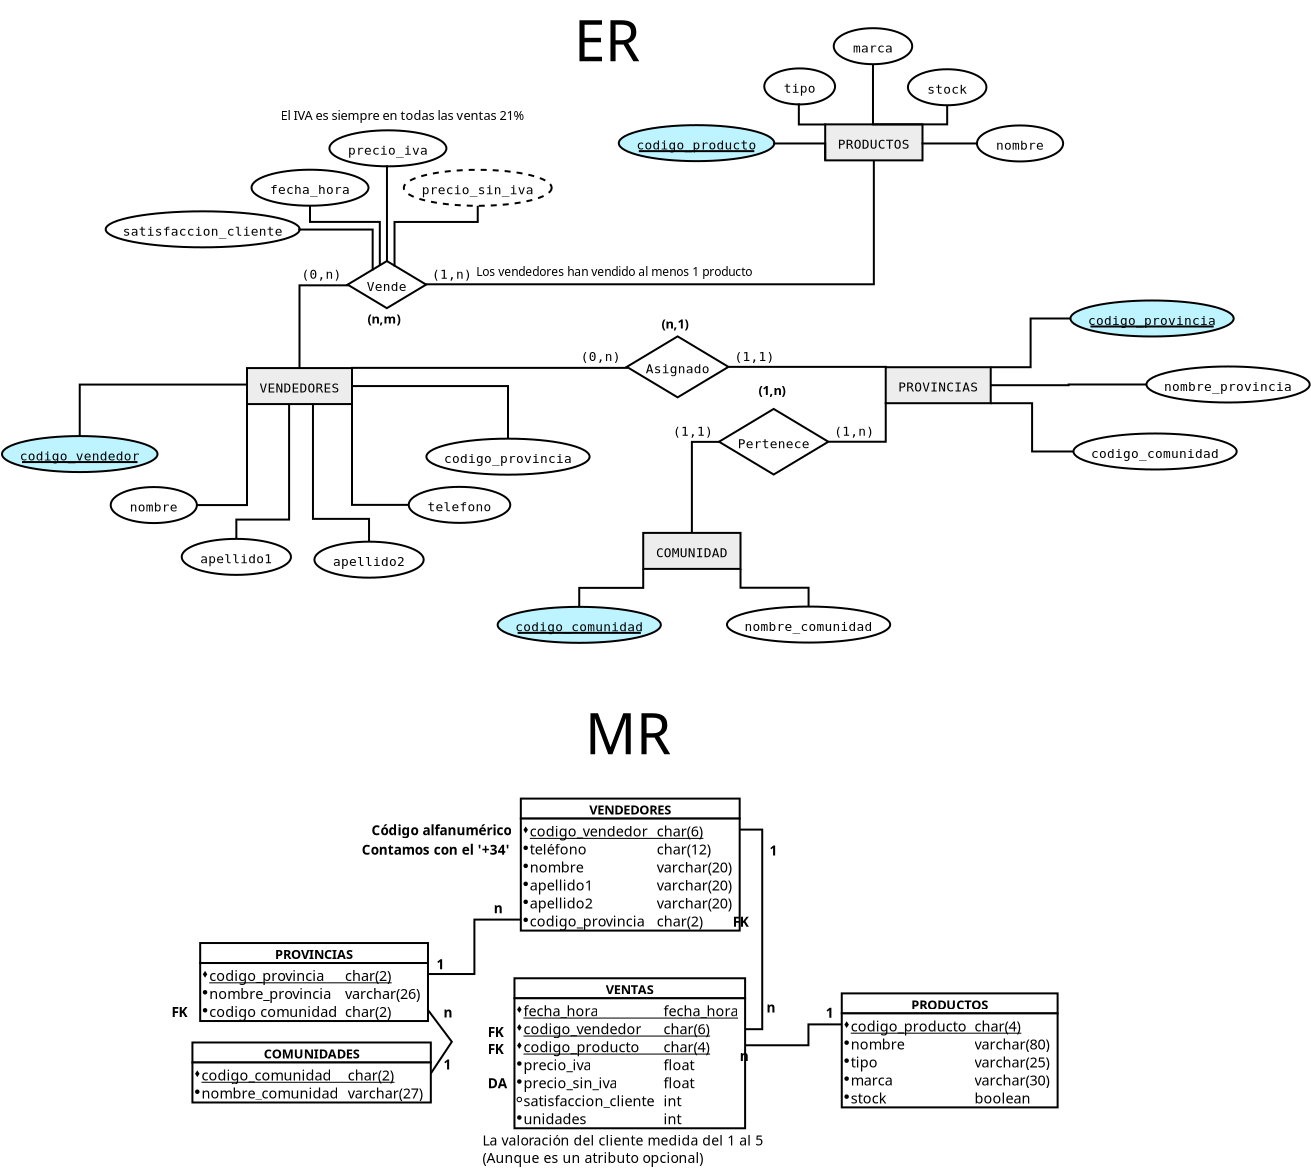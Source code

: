 <?xml version="1.0" encoding="UTF-8"?>
<dia:diagram xmlns:dia="http://www.lysator.liu.se/~alla/dia/">
  <dia:layer name="Fondo" visible="true" active="true">
    <dia:object type="ER - Participation" version="1" id="O0">
      <dia:attribute name="obj_pos">
        <dia:point val="11.65,-0.775"/>
      </dia:attribute>
      <dia:attribute name="obj_bb">
        <dia:rectangle val="11.6,-4.997;14.105,-0.725"/>
      </dia:attribute>
      <dia:attribute name="orth_points">
        <dia:point val="11.65,-0.775"/>
        <dia:point val="11.65,-4.912"/>
        <dia:point val="14.055,-4.912"/>
        <dia:point val="14.055,-4.947"/>
      </dia:attribute>
      <dia:attribute name="orth_orient">
        <dia:enum val="1"/>
        <dia:enum val="0"/>
        <dia:enum val="1"/>
      </dia:attribute>
      <dia:attribute name="autorouting">
        <dia:boolean val="false"/>
      </dia:attribute>
      <dia:attribute name="total">
        <dia:boolean val="false"/>
      </dia:attribute>
      <dia:connections>
        <dia:connection handle="0" to="O26" connection="1"/>
        <dia:connection handle="1" to="O49" connection="0"/>
      </dia:connections>
    </dia:object>
    <dia:object type="ER - Participation" version="1" id="O1">
      <dia:attribute name="obj_pos">
        <dia:point val="17.98,-4.947"/>
      </dia:attribute>
      <dia:attribute name="obj_bb">
        <dia:rectangle val="17.93,-11.21;40.417,-4.897"/>
      </dia:attribute>
      <dia:attribute name="orth_points">
        <dia:point val="17.98,-4.947"/>
        <dia:point val="17.98,-4.964"/>
        <dia:point val="40.367,-4.964"/>
        <dia:point val="40.367,-11.16"/>
      </dia:attribute>
      <dia:attribute name="orth_orient">
        <dia:enum val="1"/>
        <dia:enum val="0"/>
        <dia:enum val="1"/>
      </dia:attribute>
      <dia:attribute name="autorouting">
        <dia:boolean val="false"/>
      </dia:attribute>
      <dia:attribute name="total">
        <dia:boolean val="false"/>
      </dia:attribute>
      <dia:connections>
        <dia:connection handle="0" to="O49" connection="4"/>
        <dia:connection handle="1" to="O36" connection="6"/>
      </dia:connections>
    </dia:object>
    <dia:object type="ER - Participation" version="1" id="O2">
      <dia:attribute name="obj_pos">
        <dia:point val="31.269,7.466"/>
      </dia:attribute>
      <dia:attribute name="obj_bb">
        <dia:rectangle val="31.219,2.858;32.676,7.516"/>
      </dia:attribute>
      <dia:attribute name="orth_points">
        <dia:point val="31.269,7.466"/>
        <dia:point val="31.269,2.915"/>
        <dia:point val="32.626,2.915"/>
        <dia:point val="32.626,2.908"/>
      </dia:attribute>
      <dia:attribute name="orth_orient">
        <dia:enum val="1"/>
        <dia:enum val="0"/>
        <dia:enum val="1"/>
      </dia:attribute>
      <dia:attribute name="autorouting">
        <dia:boolean val="false"/>
      </dia:attribute>
      <dia:attribute name="total">
        <dia:boolean val="false"/>
      </dia:attribute>
      <dia:connections>
        <dia:connection handle="0" to="O18" connection="1"/>
        <dia:connection handle="1" to="O7" connection="0"/>
      </dia:connections>
    </dia:object>
    <dia:object type="ER - Participation" version="1" id="O3">
      <dia:attribute name="obj_pos">
        <dia:point val="38.091,2.908"/>
      </dia:attribute>
      <dia:attribute name="obj_bb">
        <dia:rectangle val="38.041,0.932;41.012,2.958"/>
      </dia:attribute>
      <dia:attribute name="orth_points">
        <dia:point val="38.091,2.908"/>
        <dia:point val="40.962,2.908"/>
        <dia:point val="40.962,0.982"/>
        <dia:point val="40.961,0.982"/>
      </dia:attribute>
      <dia:attribute name="orth_orient">
        <dia:enum val="0"/>
        <dia:enum val="1"/>
        <dia:enum val="0"/>
      </dia:attribute>
      <dia:attribute name="autorouting">
        <dia:boolean val="false"/>
      </dia:attribute>
      <dia:attribute name="total">
        <dia:boolean val="false"/>
      </dia:attribute>
      <dia:connections>
        <dia:connection handle="0" to="O7" connection="4"/>
        <dia:connection handle="1" to="O11" connection="5"/>
      </dia:connections>
    </dia:object>
    <dia:object type="ER - Participation" version="1" id="O4">
      <dia:attribute name="obj_pos">
        <dia:point val="14.275,-0.775"/>
      </dia:attribute>
      <dia:attribute name="obj_bb">
        <dia:rectangle val="14.225,-0.885;28.066,-0.725"/>
      </dia:attribute>
      <dia:attribute name="orth_points">
        <dia:point val="14.275,-0.775"/>
        <dia:point val="14.275,-0.785"/>
        <dia:point val="28.016,-0.785"/>
        <dia:point val="28.016,-0.835"/>
      </dia:attribute>
      <dia:attribute name="orth_orient">
        <dia:enum val="1"/>
        <dia:enum val="0"/>
        <dia:enum val="1"/>
      </dia:attribute>
      <dia:attribute name="autorouting">
        <dia:boolean val="false"/>
      </dia:attribute>
      <dia:attribute name="total">
        <dia:boolean val="false"/>
      </dia:attribute>
      <dia:connections>
        <dia:connection handle="0" to="O26" connection="2"/>
        <dia:connection handle="1" to="O9" connection="0"/>
      </dia:connections>
    </dia:object>
    <dia:object type="ER - Participation" version="1" id="O5">
      <dia:attribute name="obj_pos">
        <dia:point val="33.096,-0.835"/>
      </dia:attribute>
      <dia:attribute name="obj_bb">
        <dia:rectangle val="33.046,-0.885;41.023,-0.768"/>
      </dia:attribute>
      <dia:attribute name="orth_points">
        <dia:point val="33.096,-0.835"/>
        <dia:point val="40.973,-0.835"/>
        <dia:point val="40.973,-0.818"/>
        <dia:point val="40.961,-0.818"/>
      </dia:attribute>
      <dia:attribute name="orth_orient">
        <dia:enum val="0"/>
        <dia:enum val="1"/>
        <dia:enum val="0"/>
      </dia:attribute>
      <dia:attribute name="autorouting">
        <dia:boolean val="false"/>
      </dia:attribute>
      <dia:attribute name="total">
        <dia:boolean val="false"/>
      </dia:attribute>
      <dia:connections>
        <dia:connection handle="0" to="O9" connection="4"/>
        <dia:connection handle="1" to="O11" connection="0"/>
      </dia:connections>
    </dia:object>
    <dia:object type="Standard - Text" version="1" id="O6">
      <dia:attribute name="obj_pos">
        <dia:point val="15.047,-2.998"/>
      </dia:attribute>
      <dia:attribute name="obj_bb">
        <dia:rectangle val="15.047,-3.638;16.848,-2.865"/>
      </dia:attribute>
      <dia:attribute name="text">
        <dia:composite type="text">
          <dia:attribute name="string">
            <dia:string>#(n,m)#</dia:string>
          </dia:attribute>
          <dia:attribute name="font">
            <dia:font family="sans" style="80" name="Helvetica-Bold"/>
          </dia:attribute>
          <dia:attribute name="height">
            <dia:real val="0.8"/>
          </dia:attribute>
          <dia:attribute name="pos">
            <dia:point val="15.047,-2.998"/>
          </dia:attribute>
          <dia:attribute name="color">
            <dia:color val="#000000"/>
          </dia:attribute>
          <dia:attribute name="alignment">
            <dia:enum val="0"/>
          </dia:attribute>
        </dia:composite>
      </dia:attribute>
      <dia:attribute name="valign">
        <dia:enum val="3"/>
      </dia:attribute>
    </dia:object>
    <dia:group>
      <dia:object type="ER - Relationship" version="0" id="O7">
        <dia:attribute name="obj_pos">
          <dia:point val="32.626,1.268"/>
        </dia:attribute>
        <dia:attribute name="obj_bb">
          <dia:rectangle val="30.351,1.218;40.366,4.597"/>
        </dia:attribute>
        <dia:attribute name="elem_corner">
          <dia:point val="32.626,1.268"/>
        </dia:attribute>
        <dia:attribute name="elem_width">
          <dia:real val="5.465"/>
        </dia:attribute>
        <dia:attribute name="elem_height">
          <dia:real val="3.279"/>
        </dia:attribute>
        <dia:attribute name="border_width">
          <dia:real val="0.1"/>
        </dia:attribute>
        <dia:attribute name="border_color">
          <dia:color val="#000000"/>
        </dia:attribute>
        <dia:attribute name="inner_color">
          <dia:color val="#ffffff"/>
        </dia:attribute>
        <dia:attribute name="name">
          <dia:string>#Pertenece#</dia:string>
        </dia:attribute>
        <dia:attribute name="left_card">
          <dia:string>#(1,1)#</dia:string>
        </dia:attribute>
        <dia:attribute name="right_card">
          <dia:string>#(1,n)#</dia:string>
        </dia:attribute>
        <dia:attribute name="identifying">
          <dia:boolean val="false"/>
        </dia:attribute>
        <dia:attribute name="rotated">
          <dia:boolean val="false"/>
        </dia:attribute>
        <dia:attribute name="font">
          <dia:font family="monospace" style="0" name="Courier"/>
        </dia:attribute>
        <dia:attribute name="font_height">
          <dia:real val="0.8"/>
        </dia:attribute>
      </dia:object>
      <dia:object type="Standard - Text" version="1" id="O8">
        <dia:attribute name="obj_pos">
          <dia:point val="34.605,0.575"/>
        </dia:attribute>
        <dia:attribute name="obj_bb">
          <dia:rectangle val="34.605,-0.065;36.203,0.708"/>
        </dia:attribute>
        <dia:attribute name="text">
          <dia:composite type="text">
            <dia:attribute name="string">
              <dia:string>#(1,n)#</dia:string>
            </dia:attribute>
            <dia:attribute name="font">
              <dia:font family="sans" style="80" name="Helvetica-Bold"/>
            </dia:attribute>
            <dia:attribute name="height">
              <dia:real val="0.8"/>
            </dia:attribute>
            <dia:attribute name="pos">
              <dia:point val="34.605,0.575"/>
            </dia:attribute>
            <dia:attribute name="color">
              <dia:color val="#000000"/>
            </dia:attribute>
            <dia:attribute name="alignment">
              <dia:enum val="0"/>
            </dia:attribute>
          </dia:composite>
        </dia:attribute>
        <dia:attribute name="valign">
          <dia:enum val="3"/>
        </dia:attribute>
      </dia:object>
    </dia:group>
    <dia:group>
      <dia:object type="ER - Relationship" version="0" id="O9">
        <dia:attribute name="obj_pos">
          <dia:point val="28.016,-2.359"/>
        </dia:attribute>
        <dia:attribute name="obj_bb">
          <dia:rectangle val="25.741,-2.409;35.371,0.739"/>
        </dia:attribute>
        <dia:attribute name="elem_corner">
          <dia:point val="28.016,-2.359"/>
        </dia:attribute>
        <dia:attribute name="elem_width">
          <dia:real val="5.08"/>
        </dia:attribute>
        <dia:attribute name="elem_height">
          <dia:real val="3.048"/>
        </dia:attribute>
        <dia:attribute name="border_width">
          <dia:real val="0.1"/>
        </dia:attribute>
        <dia:attribute name="border_color">
          <dia:color val="#000000"/>
        </dia:attribute>
        <dia:attribute name="inner_color">
          <dia:color val="#ffffff"/>
        </dia:attribute>
        <dia:attribute name="name">
          <dia:string>#Asignado#</dia:string>
        </dia:attribute>
        <dia:attribute name="left_card">
          <dia:string>#(0,n)#</dia:string>
        </dia:attribute>
        <dia:attribute name="right_card">
          <dia:string>#(1,1)#</dia:string>
        </dia:attribute>
        <dia:attribute name="identifying">
          <dia:boolean val="false"/>
        </dia:attribute>
        <dia:attribute name="rotated">
          <dia:boolean val="false"/>
        </dia:attribute>
        <dia:attribute name="font">
          <dia:font family="monospace" style="0" name="Courier"/>
        </dia:attribute>
        <dia:attribute name="font_height">
          <dia:real val="0.8"/>
        </dia:attribute>
      </dia:object>
      <dia:object type="Standard - Text" version="1" id="O10">
        <dia:attribute name="obj_pos">
          <dia:point val="29.753,-2.751"/>
        </dia:attribute>
        <dia:attribute name="obj_bb">
          <dia:rectangle val="29.753,-3.39;31.35,-2.618"/>
        </dia:attribute>
        <dia:attribute name="text">
          <dia:composite type="text">
            <dia:attribute name="string">
              <dia:string>#(n,1)#</dia:string>
            </dia:attribute>
            <dia:attribute name="font">
              <dia:font family="sans" style="80" name="Helvetica-Bold"/>
            </dia:attribute>
            <dia:attribute name="height">
              <dia:real val="0.8"/>
            </dia:attribute>
            <dia:attribute name="pos">
              <dia:point val="29.753,-2.751"/>
            </dia:attribute>
            <dia:attribute name="color">
              <dia:color val="#000000"/>
            </dia:attribute>
            <dia:attribute name="alignment">
              <dia:enum val="0"/>
            </dia:attribute>
          </dia:composite>
        </dia:attribute>
        <dia:attribute name="valign">
          <dia:enum val="3"/>
        </dia:attribute>
      </dia:object>
    </dia:group>
    <dia:group>
      <dia:object type="ER - Entity" version="0" id="O11">
        <dia:attribute name="obj_pos">
          <dia:point val="40.961,-0.818"/>
        </dia:attribute>
        <dia:attribute name="obj_bb">
          <dia:rectangle val="40.911,-0.868;46.261,1.032"/>
        </dia:attribute>
        <dia:attribute name="elem_corner">
          <dia:point val="40.961,-0.818"/>
        </dia:attribute>
        <dia:attribute name="elem_width">
          <dia:real val="5.25"/>
        </dia:attribute>
        <dia:attribute name="elem_height">
          <dia:real val="1.8"/>
        </dia:attribute>
        <dia:attribute name="border_width">
          <dia:real val="0.1"/>
        </dia:attribute>
        <dia:attribute name="border_color">
          <dia:color val="#000000"/>
        </dia:attribute>
        <dia:attribute name="inner_color">
          <dia:color val="#ededed"/>
        </dia:attribute>
        <dia:attribute name="name">
          <dia:string>#PROVINCIAS#</dia:string>
        </dia:attribute>
        <dia:attribute name="weak">
          <dia:boolean val="false"/>
        </dia:attribute>
        <dia:attribute name="associative">
          <dia:boolean val="false"/>
        </dia:attribute>
        <dia:attribute name="font">
          <dia:font family="monospace" style="0" name="Courier"/>
        </dia:attribute>
        <dia:attribute name="font_height">
          <dia:real val="0.8"/>
        </dia:attribute>
      </dia:object>
      <dia:object type="ER - Attribute" version="0" id="O12">
        <dia:attribute name="obj_pos">
          <dia:point val="50.199,-4.154"/>
        </dia:attribute>
        <dia:attribute name="obj_bb">
          <dia:rectangle val="50.149,-4.204;58.409,-2.304"/>
        </dia:attribute>
        <dia:attribute name="elem_corner">
          <dia:point val="50.199,-4.154"/>
        </dia:attribute>
        <dia:attribute name="elem_width">
          <dia:real val="8.16"/>
        </dia:attribute>
        <dia:attribute name="elem_height">
          <dia:real val="1.8"/>
        </dia:attribute>
        <dia:attribute name="border_width">
          <dia:real val="0.1"/>
        </dia:attribute>
        <dia:attribute name="border_color">
          <dia:color val="#000000"/>
        </dia:attribute>
        <dia:attribute name="inner_color">
          <dia:color val="#bdf4ff"/>
        </dia:attribute>
        <dia:attribute name="name">
          <dia:string>#codigo_provincia#</dia:string>
        </dia:attribute>
        <dia:attribute name="key">
          <dia:boolean val="true"/>
        </dia:attribute>
        <dia:attribute name="weak_key">
          <dia:boolean val="false"/>
        </dia:attribute>
        <dia:attribute name="derived">
          <dia:boolean val="false"/>
        </dia:attribute>
        <dia:attribute name="multivalued">
          <dia:boolean val="false"/>
        </dia:attribute>
        <dia:attribute name="font">
          <dia:font family="monospace" style="0" name="Courier"/>
        </dia:attribute>
        <dia:attribute name="font_height">
          <dia:real val="0.8"/>
        </dia:attribute>
      </dia:object>
      <dia:object type="ER - Attribute" version="0" id="O13">
        <dia:attribute name="obj_pos">
          <dia:point val="53.999,-0.854"/>
        </dia:attribute>
        <dia:attribute name="obj_bb">
          <dia:rectangle val="53.949,-0.904;62.209,0.996"/>
        </dia:attribute>
        <dia:attribute name="elem_corner">
          <dia:point val="53.999,-0.854"/>
        </dia:attribute>
        <dia:attribute name="elem_width">
          <dia:real val="8.16"/>
        </dia:attribute>
        <dia:attribute name="elem_height">
          <dia:real val="1.8"/>
        </dia:attribute>
        <dia:attribute name="border_width">
          <dia:real val="0.1"/>
        </dia:attribute>
        <dia:attribute name="border_color">
          <dia:color val="#000000"/>
        </dia:attribute>
        <dia:attribute name="inner_color">
          <dia:color val="#ffffff"/>
        </dia:attribute>
        <dia:attribute name="name">
          <dia:string>#nombre_provincia#</dia:string>
        </dia:attribute>
        <dia:attribute name="key">
          <dia:boolean val="false"/>
        </dia:attribute>
        <dia:attribute name="weak_key">
          <dia:boolean val="false"/>
        </dia:attribute>
        <dia:attribute name="derived">
          <dia:boolean val="false"/>
        </dia:attribute>
        <dia:attribute name="multivalued">
          <dia:boolean val="false"/>
        </dia:attribute>
        <dia:attribute name="font">
          <dia:font family="monospace" style="0" name="Courier"/>
        </dia:attribute>
        <dia:attribute name="font_height">
          <dia:real val="0.8"/>
        </dia:attribute>
      </dia:object>
      <dia:object type="ER - Attribute" version="0" id="O14">
        <dia:attribute name="obj_pos">
          <dia:point val="50.349,2.496"/>
        </dia:attribute>
        <dia:attribute name="obj_bb">
          <dia:rectangle val="50.299,2.446;58.559,4.346"/>
        </dia:attribute>
        <dia:attribute name="elem_corner">
          <dia:point val="50.349,2.496"/>
        </dia:attribute>
        <dia:attribute name="elem_width">
          <dia:real val="8.16"/>
        </dia:attribute>
        <dia:attribute name="elem_height">
          <dia:real val="1.8"/>
        </dia:attribute>
        <dia:attribute name="border_width">
          <dia:real val="0.1"/>
        </dia:attribute>
        <dia:attribute name="border_color">
          <dia:color val="#000000"/>
        </dia:attribute>
        <dia:attribute name="inner_color">
          <dia:color val="#ffffff"/>
        </dia:attribute>
        <dia:attribute name="name">
          <dia:string>#codigo_comunidad#</dia:string>
        </dia:attribute>
        <dia:attribute name="key">
          <dia:boolean val="false"/>
        </dia:attribute>
        <dia:attribute name="weak_key">
          <dia:boolean val="false"/>
        </dia:attribute>
        <dia:attribute name="derived">
          <dia:boolean val="false"/>
        </dia:attribute>
        <dia:attribute name="multivalued">
          <dia:boolean val="false"/>
        </dia:attribute>
        <dia:attribute name="font">
          <dia:font family="monospace" style="0" name="Courier"/>
        </dia:attribute>
        <dia:attribute name="font_height">
          <dia:real val="0.8"/>
        </dia:attribute>
      </dia:object>
      <dia:object type="ER - Participation" version="1" id="O15">
        <dia:attribute name="obj_pos">
          <dia:point val="46.211,-0.818"/>
        </dia:attribute>
        <dia:attribute name="obj_bb">
          <dia:rectangle val="46.161,-3.304;50.249,-0.768"/>
        </dia:attribute>
        <dia:attribute name="orth_points">
          <dia:point val="46.211,-0.818"/>
          <dia:point val="48.205,-0.818"/>
          <dia:point val="48.205,-3.254"/>
          <dia:point val="50.199,-3.254"/>
        </dia:attribute>
        <dia:attribute name="orth_orient">
          <dia:enum val="0"/>
          <dia:enum val="1"/>
          <dia:enum val="0"/>
        </dia:attribute>
        <dia:attribute name="autorouting">
          <dia:boolean val="true"/>
        </dia:attribute>
        <dia:attribute name="total">
          <dia:boolean val="false"/>
        </dia:attribute>
        <dia:connections>
          <dia:connection handle="0" to="O11" connection="2"/>
          <dia:connection handle="1" to="O12" connection="3"/>
        </dia:connections>
      </dia:object>
      <dia:object type="ER - Participation" version="1" id="O16">
        <dia:attribute name="obj_pos">
          <dia:point val="46.211,0.982"/>
        </dia:attribute>
        <dia:attribute name="obj_bb">
          <dia:rectangle val="46.161,0.932;50.399,3.446"/>
        </dia:attribute>
        <dia:attribute name="orth_points">
          <dia:point val="46.211,0.982"/>
          <dia:point val="48.28,0.982"/>
          <dia:point val="48.28,3.396"/>
          <dia:point val="50.349,3.396"/>
        </dia:attribute>
        <dia:attribute name="orth_orient">
          <dia:enum val="0"/>
          <dia:enum val="1"/>
          <dia:enum val="0"/>
        </dia:attribute>
        <dia:attribute name="autorouting">
          <dia:boolean val="true"/>
        </dia:attribute>
        <dia:attribute name="total">
          <dia:boolean val="false"/>
        </dia:attribute>
        <dia:connections>
          <dia:connection handle="0" to="O11" connection="7"/>
          <dia:connection handle="1" to="O14" connection="3"/>
        </dia:connections>
      </dia:object>
      <dia:object type="ER - Participation" version="1" id="O17">
        <dia:attribute name="obj_pos">
          <dia:point val="46.211,0.082"/>
        </dia:attribute>
        <dia:attribute name="obj_bb">
          <dia:rectangle val="46.161,-0.004;54.049,0.132"/>
        </dia:attribute>
        <dia:attribute name="orth_points">
          <dia:point val="46.211,0.082"/>
          <dia:point val="50.105,0.082"/>
          <dia:point val="50.105,0.046"/>
          <dia:point val="53.999,0.046"/>
        </dia:attribute>
        <dia:attribute name="orth_orient">
          <dia:enum val="0"/>
          <dia:enum val="1"/>
          <dia:enum val="0"/>
        </dia:attribute>
        <dia:attribute name="autorouting">
          <dia:boolean val="true"/>
        </dia:attribute>
        <dia:attribute name="total">
          <dia:boolean val="false"/>
        </dia:attribute>
        <dia:connections>
          <dia:connection handle="0" to="O11" connection="4"/>
          <dia:connection handle="1" to="O13" connection="3"/>
        </dia:connections>
      </dia:object>
    </dia:group>
    <dia:group>
      <dia:object type="ER - Entity" version="0" id="O18">
        <dia:attribute name="obj_pos">
          <dia:point val="28.836,7.466"/>
        </dia:attribute>
        <dia:attribute name="obj_bb">
          <dia:rectangle val="28.786,7.416;33.751,9.316"/>
        </dia:attribute>
        <dia:attribute name="elem_corner">
          <dia:point val="28.836,7.466"/>
        </dia:attribute>
        <dia:attribute name="elem_width">
          <dia:real val="4.865"/>
        </dia:attribute>
        <dia:attribute name="elem_height">
          <dia:real val="1.8"/>
        </dia:attribute>
        <dia:attribute name="border_width">
          <dia:real val="0.1"/>
        </dia:attribute>
        <dia:attribute name="border_color">
          <dia:color val="#000000"/>
        </dia:attribute>
        <dia:attribute name="inner_color">
          <dia:color val="#ededed"/>
        </dia:attribute>
        <dia:attribute name="name">
          <dia:string>#COMUNIDAD#</dia:string>
        </dia:attribute>
        <dia:attribute name="weak">
          <dia:boolean val="false"/>
        </dia:attribute>
        <dia:attribute name="associative">
          <dia:boolean val="false"/>
        </dia:attribute>
        <dia:attribute name="font">
          <dia:font family="monospace" style="0" name="Courier"/>
        </dia:attribute>
        <dia:attribute name="font_height">
          <dia:real val="0.8"/>
        </dia:attribute>
      </dia:object>
      <dia:object type="ER - Attribute" version="0" id="O19">
        <dia:attribute name="obj_pos">
          <dia:point val="21.557,11.164"/>
        </dia:attribute>
        <dia:attribute name="obj_bb">
          <dia:rectangle val="21.507,11.114;29.767,13.014"/>
        </dia:attribute>
        <dia:attribute name="elem_corner">
          <dia:point val="21.557,11.164"/>
        </dia:attribute>
        <dia:attribute name="elem_width">
          <dia:real val="8.16"/>
        </dia:attribute>
        <dia:attribute name="elem_height">
          <dia:real val="1.8"/>
        </dia:attribute>
        <dia:attribute name="border_width">
          <dia:real val="0.1"/>
        </dia:attribute>
        <dia:attribute name="border_color">
          <dia:color val="#000000"/>
        </dia:attribute>
        <dia:attribute name="inner_color">
          <dia:color val="#bdf4ff"/>
        </dia:attribute>
        <dia:attribute name="name">
          <dia:string>#codigo_comunidad#</dia:string>
        </dia:attribute>
        <dia:attribute name="key">
          <dia:boolean val="true"/>
        </dia:attribute>
        <dia:attribute name="weak_key">
          <dia:boolean val="false"/>
        </dia:attribute>
        <dia:attribute name="derived">
          <dia:boolean val="false"/>
        </dia:attribute>
        <dia:attribute name="multivalued">
          <dia:boolean val="false"/>
        </dia:attribute>
        <dia:attribute name="font">
          <dia:font family="monospace" style="0" name="Courier"/>
        </dia:attribute>
        <dia:attribute name="font_height">
          <dia:real val="0.8"/>
        </dia:attribute>
      </dia:object>
      <dia:object type="ER - Attribute" version="0" id="O20">
        <dia:attribute name="obj_pos">
          <dia:point val="33.024,11.15"/>
        </dia:attribute>
        <dia:attribute name="obj_bb">
          <dia:rectangle val="32.974,11.1;41.234,13.0"/>
        </dia:attribute>
        <dia:attribute name="elem_corner">
          <dia:point val="33.024,11.15"/>
        </dia:attribute>
        <dia:attribute name="elem_width">
          <dia:real val="8.16"/>
        </dia:attribute>
        <dia:attribute name="elem_height">
          <dia:real val="1.8"/>
        </dia:attribute>
        <dia:attribute name="border_width">
          <dia:real val="0.1"/>
        </dia:attribute>
        <dia:attribute name="border_color">
          <dia:color val="#000000"/>
        </dia:attribute>
        <dia:attribute name="inner_color">
          <dia:color val="#ffffff"/>
        </dia:attribute>
        <dia:attribute name="name">
          <dia:string>#nombre_comunidad#</dia:string>
        </dia:attribute>
        <dia:attribute name="key">
          <dia:boolean val="false"/>
        </dia:attribute>
        <dia:attribute name="weak_key">
          <dia:boolean val="false"/>
        </dia:attribute>
        <dia:attribute name="derived">
          <dia:boolean val="false"/>
        </dia:attribute>
        <dia:attribute name="multivalued">
          <dia:boolean val="false"/>
        </dia:attribute>
        <dia:attribute name="font">
          <dia:font family="monospace" style="0" name="Courier"/>
        </dia:attribute>
        <dia:attribute name="font_height">
          <dia:real val="0.8"/>
        </dia:attribute>
      </dia:object>
      <dia:object type="ER - Participation" version="1" id="O21">
        <dia:attribute name="obj_pos">
          <dia:point val="25.637,11.164"/>
        </dia:attribute>
        <dia:attribute name="obj_bb">
          <dia:rectangle val="25.587,9.216;28.886,11.214"/>
        </dia:attribute>
        <dia:attribute name="orth_points">
          <dia:point val="25.637,11.164"/>
          <dia:point val="25.637,10.215"/>
          <dia:point val="28.836,10.215"/>
          <dia:point val="28.836,9.266"/>
        </dia:attribute>
        <dia:attribute name="orth_orient">
          <dia:enum val="1"/>
          <dia:enum val="0"/>
          <dia:enum val="1"/>
        </dia:attribute>
        <dia:attribute name="autorouting">
          <dia:boolean val="true"/>
        </dia:attribute>
        <dia:attribute name="total">
          <dia:boolean val="false"/>
        </dia:attribute>
        <dia:connections>
          <dia:connection handle="0" to="O19" connection="1"/>
          <dia:connection handle="1" to="O18" connection="5"/>
        </dia:connections>
      </dia:object>
      <dia:object type="ER - Participation" version="1" id="O22">
        <dia:attribute name="obj_pos">
          <dia:point val="33.701,9.266"/>
        </dia:attribute>
        <dia:attribute name="obj_bb">
          <dia:rectangle val="33.651,9.216;37.154,11.2"/>
        </dia:attribute>
        <dia:attribute name="orth_points">
          <dia:point val="33.701,9.266"/>
          <dia:point val="33.701,10.208"/>
          <dia:point val="37.104,10.208"/>
          <dia:point val="37.104,11.15"/>
        </dia:attribute>
        <dia:attribute name="orth_orient">
          <dia:enum val="1"/>
          <dia:enum val="0"/>
          <dia:enum val="1"/>
        </dia:attribute>
        <dia:attribute name="autorouting">
          <dia:boolean val="true"/>
        </dia:attribute>
        <dia:attribute name="total">
          <dia:boolean val="false"/>
        </dia:attribute>
        <dia:connections>
          <dia:connection handle="0" to="O18" connection="7"/>
          <dia:connection handle="1" to="O20" connection="1"/>
        </dia:connections>
      </dia:object>
    </dia:group>
    <dia:group>
      <dia:object type="ER - Participation" version="1" id="O23">
        <dia:attribute name="obj_pos">
          <dia:point val="14.275,0.125"/>
        </dia:attribute>
        <dia:attribute name="obj_bb">
          <dia:rectangle val="14.225,0.075;22.125,2.805"/>
        </dia:attribute>
        <dia:attribute name="orth_points">
          <dia:point val="14.275,0.125"/>
          <dia:point val="22.075,0.125"/>
          <dia:point val="22.075,2.755"/>
        </dia:attribute>
        <dia:attribute name="orth_orient">
          <dia:enum val="0"/>
          <dia:enum val="1"/>
        </dia:attribute>
        <dia:attribute name="autorouting">
          <dia:boolean val="false"/>
        </dia:attribute>
        <dia:attribute name="total">
          <dia:boolean val="false"/>
        </dia:attribute>
        <dia:connections>
          <dia:connection handle="0" to="O26" connection="4"/>
          <dia:connection handle="1" to="O30" connection="1"/>
        </dia:connections>
      </dia:object>
      <dia:object type="ER - Attribute" version="0" id="O24">
        <dia:attribute name="obj_pos">
          <dia:point val="5.76,7.765"/>
        </dia:attribute>
        <dia:attribute name="obj_bb">
          <dia:rectangle val="5.71,7.715;11.275,9.615"/>
        </dia:attribute>
        <dia:attribute name="elem_corner">
          <dia:point val="5.76,7.765"/>
        </dia:attribute>
        <dia:attribute name="elem_width">
          <dia:real val="5.465"/>
        </dia:attribute>
        <dia:attribute name="elem_height">
          <dia:real val="1.8"/>
        </dia:attribute>
        <dia:attribute name="border_width">
          <dia:real val="0.1"/>
        </dia:attribute>
        <dia:attribute name="border_color">
          <dia:color val="#000000"/>
        </dia:attribute>
        <dia:attribute name="inner_color">
          <dia:color val="#ffffff"/>
        </dia:attribute>
        <dia:attribute name="name">
          <dia:string>#apellido1#</dia:string>
        </dia:attribute>
        <dia:attribute name="key">
          <dia:boolean val="false"/>
        </dia:attribute>
        <dia:attribute name="weak_key">
          <dia:boolean val="false"/>
        </dia:attribute>
        <dia:attribute name="derived">
          <dia:boolean val="false"/>
        </dia:attribute>
        <dia:attribute name="multivalued">
          <dia:boolean val="false"/>
        </dia:attribute>
        <dia:attribute name="font">
          <dia:font family="monospace" style="0" name="Courier"/>
        </dia:attribute>
        <dia:attribute name="font_height">
          <dia:real val="0.8"/>
        </dia:attribute>
      </dia:object>
      <dia:object type="ER - Attribute" version="0" id="O25">
        <dia:attribute name="obj_pos">
          <dia:point val="12.395,7.905"/>
        </dia:attribute>
        <dia:attribute name="obj_bb">
          <dia:rectangle val="12.345,7.855;17.91,9.755"/>
        </dia:attribute>
        <dia:attribute name="elem_corner">
          <dia:point val="12.395,7.905"/>
        </dia:attribute>
        <dia:attribute name="elem_width">
          <dia:real val="5.465"/>
        </dia:attribute>
        <dia:attribute name="elem_height">
          <dia:real val="1.8"/>
        </dia:attribute>
        <dia:attribute name="border_width">
          <dia:real val="0.1"/>
        </dia:attribute>
        <dia:attribute name="border_color">
          <dia:color val="#000000"/>
        </dia:attribute>
        <dia:attribute name="inner_color">
          <dia:color val="#ffffff"/>
        </dia:attribute>
        <dia:attribute name="name">
          <dia:string>#apellido2#</dia:string>
        </dia:attribute>
        <dia:attribute name="key">
          <dia:boolean val="false"/>
        </dia:attribute>
        <dia:attribute name="weak_key">
          <dia:boolean val="false"/>
        </dia:attribute>
        <dia:attribute name="derived">
          <dia:boolean val="false"/>
        </dia:attribute>
        <dia:attribute name="multivalued">
          <dia:boolean val="false"/>
        </dia:attribute>
        <dia:attribute name="font">
          <dia:font family="monospace" style="0" name="Courier"/>
        </dia:attribute>
        <dia:attribute name="font_height">
          <dia:real val="0.8"/>
        </dia:attribute>
      </dia:object>
      <dia:object type="ER - Entity" version="0" id="O26">
        <dia:attribute name="obj_pos">
          <dia:point val="9.025,-0.775"/>
        </dia:attribute>
        <dia:attribute name="obj_bb">
          <dia:rectangle val="8.975,-0.825;14.325,1.075"/>
        </dia:attribute>
        <dia:attribute name="elem_corner">
          <dia:point val="9.025,-0.775"/>
        </dia:attribute>
        <dia:attribute name="elem_width">
          <dia:real val="5.25"/>
        </dia:attribute>
        <dia:attribute name="elem_height">
          <dia:real val="1.8"/>
        </dia:attribute>
        <dia:attribute name="border_width">
          <dia:real val="0.1"/>
        </dia:attribute>
        <dia:attribute name="border_color">
          <dia:color val="#000000"/>
        </dia:attribute>
        <dia:attribute name="inner_color">
          <dia:color val="#ededed"/>
        </dia:attribute>
        <dia:attribute name="name">
          <dia:string>#VENDEDORES#</dia:string>
        </dia:attribute>
        <dia:attribute name="weak">
          <dia:boolean val="false"/>
        </dia:attribute>
        <dia:attribute name="associative">
          <dia:boolean val="false"/>
        </dia:attribute>
        <dia:attribute name="font">
          <dia:font family="monospace" style="0" name="Courier"/>
        </dia:attribute>
        <dia:attribute name="font_height">
          <dia:real val="0.8"/>
        </dia:attribute>
      </dia:object>
      <dia:object type="ER - Attribute" version="0" id="O27">
        <dia:attribute name="obj_pos">
          <dia:point val="-3.225,2.625"/>
        </dia:attribute>
        <dia:attribute name="obj_bb">
          <dia:rectangle val="-3.275,2.575;4.6,4.475"/>
        </dia:attribute>
        <dia:attribute name="elem_corner">
          <dia:point val="-3.225,2.625"/>
        </dia:attribute>
        <dia:attribute name="elem_width">
          <dia:real val="7.775"/>
        </dia:attribute>
        <dia:attribute name="elem_height">
          <dia:real val="1.8"/>
        </dia:attribute>
        <dia:attribute name="border_width">
          <dia:real val="0.1"/>
        </dia:attribute>
        <dia:attribute name="border_color">
          <dia:color val="#000000"/>
        </dia:attribute>
        <dia:attribute name="inner_color">
          <dia:color val="#bdf4ff"/>
        </dia:attribute>
        <dia:attribute name="name">
          <dia:string>#codigo_vendedor#</dia:string>
        </dia:attribute>
        <dia:attribute name="key">
          <dia:boolean val="true"/>
        </dia:attribute>
        <dia:attribute name="weak_key">
          <dia:boolean val="false"/>
        </dia:attribute>
        <dia:attribute name="derived">
          <dia:boolean val="false"/>
        </dia:attribute>
        <dia:attribute name="multivalued">
          <dia:boolean val="false"/>
        </dia:attribute>
        <dia:attribute name="font">
          <dia:font family="monospace" style="0" name="Courier"/>
        </dia:attribute>
        <dia:attribute name="font_height">
          <dia:real val="0.8"/>
        </dia:attribute>
      </dia:object>
      <dia:object type="ER - Attribute" version="0" id="O28">
        <dia:attribute name="obj_pos">
          <dia:point val="2.21,5.175"/>
        </dia:attribute>
        <dia:attribute name="obj_bb">
          <dia:rectangle val="2.16,5.125;6.57,7.025"/>
        </dia:attribute>
        <dia:attribute name="elem_corner">
          <dia:point val="2.21,5.175"/>
        </dia:attribute>
        <dia:attribute name="elem_width">
          <dia:real val="4.31"/>
        </dia:attribute>
        <dia:attribute name="elem_height">
          <dia:real val="1.8"/>
        </dia:attribute>
        <dia:attribute name="border_width">
          <dia:real val="0.1"/>
        </dia:attribute>
        <dia:attribute name="border_color">
          <dia:color val="#000000"/>
        </dia:attribute>
        <dia:attribute name="inner_color">
          <dia:color val="#ffffff"/>
        </dia:attribute>
        <dia:attribute name="name">
          <dia:string>#nombre#</dia:string>
        </dia:attribute>
        <dia:attribute name="key">
          <dia:boolean val="false"/>
        </dia:attribute>
        <dia:attribute name="weak_key">
          <dia:boolean val="false"/>
        </dia:attribute>
        <dia:attribute name="derived">
          <dia:boolean val="false"/>
        </dia:attribute>
        <dia:attribute name="multivalued">
          <dia:boolean val="false"/>
        </dia:attribute>
        <dia:attribute name="font">
          <dia:font family="monospace" style="0" name="Courier"/>
        </dia:attribute>
        <dia:attribute name="font_height">
          <dia:real val="0.8"/>
        </dia:attribute>
      </dia:object>
      <dia:object type="ER - Attribute" version="0" id="O29">
        <dia:attribute name="obj_pos">
          <dia:point val="17.11,5.165"/>
        </dia:attribute>
        <dia:attribute name="obj_bb">
          <dia:rectangle val="17.06,5.115;22.24,7.015"/>
        </dia:attribute>
        <dia:attribute name="elem_corner">
          <dia:point val="17.11,5.165"/>
        </dia:attribute>
        <dia:attribute name="elem_width">
          <dia:real val="5.08"/>
        </dia:attribute>
        <dia:attribute name="elem_height">
          <dia:real val="1.8"/>
        </dia:attribute>
        <dia:attribute name="border_width">
          <dia:real val="0.1"/>
        </dia:attribute>
        <dia:attribute name="border_color">
          <dia:color val="#000000"/>
        </dia:attribute>
        <dia:attribute name="inner_color">
          <dia:color val="#ffffff"/>
        </dia:attribute>
        <dia:attribute name="name">
          <dia:string>#telefono#</dia:string>
        </dia:attribute>
        <dia:attribute name="key">
          <dia:boolean val="false"/>
        </dia:attribute>
        <dia:attribute name="weak_key">
          <dia:boolean val="false"/>
        </dia:attribute>
        <dia:attribute name="derived">
          <dia:boolean val="false"/>
        </dia:attribute>
        <dia:attribute name="multivalued">
          <dia:boolean val="false"/>
        </dia:attribute>
        <dia:attribute name="font">
          <dia:font family="monospace" style="0" name="Courier"/>
        </dia:attribute>
        <dia:attribute name="font_height">
          <dia:real val="0.8"/>
        </dia:attribute>
      </dia:object>
      <dia:object type="ER - Attribute" version="0" id="O30">
        <dia:attribute name="obj_pos">
          <dia:point val="17.995,2.755"/>
        </dia:attribute>
        <dia:attribute name="obj_bb">
          <dia:rectangle val="17.945,2.705;26.205,4.605"/>
        </dia:attribute>
        <dia:attribute name="elem_corner">
          <dia:point val="17.995,2.755"/>
        </dia:attribute>
        <dia:attribute name="elem_width">
          <dia:real val="8.16"/>
        </dia:attribute>
        <dia:attribute name="elem_height">
          <dia:real val="1.8"/>
        </dia:attribute>
        <dia:attribute name="border_width">
          <dia:real val="0.1"/>
        </dia:attribute>
        <dia:attribute name="border_color">
          <dia:color val="#000000"/>
        </dia:attribute>
        <dia:attribute name="inner_color">
          <dia:color val="#ffffff"/>
        </dia:attribute>
        <dia:attribute name="name">
          <dia:string>#codigo_provincia#</dia:string>
        </dia:attribute>
        <dia:attribute name="key">
          <dia:boolean val="false"/>
        </dia:attribute>
        <dia:attribute name="weak_key">
          <dia:boolean val="false"/>
        </dia:attribute>
        <dia:attribute name="derived">
          <dia:boolean val="false"/>
        </dia:attribute>
        <dia:attribute name="multivalued">
          <dia:boolean val="false"/>
        </dia:attribute>
        <dia:attribute name="font">
          <dia:font family="monospace" style="0" name="Courier"/>
        </dia:attribute>
        <dia:attribute name="font_height">
          <dia:real val="0.8"/>
        </dia:attribute>
      </dia:object>
      <dia:object type="ER - Participation" version="1" id="O31">
        <dia:attribute name="obj_pos">
          <dia:point val="9.025,1.025"/>
        </dia:attribute>
        <dia:attribute name="obj_bb">
          <dia:rectangle val="6.47,0.975;9.075,6.125"/>
        </dia:attribute>
        <dia:attribute name="orth_points">
          <dia:point val="9.025,1.025"/>
          <dia:point val="9.025,6.075"/>
          <dia:point val="6.52,6.075"/>
        </dia:attribute>
        <dia:attribute name="orth_orient">
          <dia:enum val="1"/>
          <dia:enum val="0"/>
        </dia:attribute>
        <dia:attribute name="autorouting">
          <dia:boolean val="false"/>
        </dia:attribute>
        <dia:attribute name="total">
          <dia:boolean val="false"/>
        </dia:attribute>
        <dia:connections>
          <dia:connection handle="0" to="O26" connection="5"/>
          <dia:connection handle="1" to="O28" connection="4"/>
        </dia:connections>
      </dia:object>
      <dia:object type="ER - Participation" version="1" id="O32">
        <dia:attribute name="obj_pos">
          <dia:point val="0.662,2.625"/>
        </dia:attribute>
        <dia:attribute name="obj_bb">
          <dia:rectangle val="0.613,2.5e-006;9.075,2.675"/>
        </dia:attribute>
        <dia:attribute name="orth_points">
          <dia:point val="0.662,2.625"/>
          <dia:point val="0.662,0.05"/>
          <dia:point val="9.025,0.05"/>
          <dia:point val="9.025,0.125"/>
        </dia:attribute>
        <dia:attribute name="orth_orient">
          <dia:enum val="1"/>
          <dia:enum val="0"/>
          <dia:enum val="1"/>
        </dia:attribute>
        <dia:attribute name="autorouting">
          <dia:boolean val="false"/>
        </dia:attribute>
        <dia:attribute name="total">
          <dia:boolean val="false"/>
        </dia:attribute>
        <dia:connections>
          <dia:connection handle="0" to="O27" connection="1"/>
          <dia:connection handle="1" to="O26" connection="3"/>
        </dia:connections>
      </dia:object>
      <dia:object type="ER - Participation" version="1" id="O33">
        <dia:attribute name="obj_pos">
          <dia:point val="11.13,1.05"/>
        </dia:attribute>
        <dia:attribute name="obj_bb">
          <dia:rectangle val="8.443,1;11.18,7.815"/>
        </dia:attribute>
        <dia:attribute name="orth_points">
          <dia:point val="11.13,1.05"/>
          <dia:point val="11.13,6.8"/>
          <dia:point val="8.492,6.8"/>
          <dia:point val="8.492,7.765"/>
        </dia:attribute>
        <dia:attribute name="orth_orient">
          <dia:enum val="1"/>
          <dia:enum val="0"/>
          <dia:enum val="1"/>
        </dia:attribute>
        <dia:attribute name="autorouting">
          <dia:boolean val="false"/>
        </dia:attribute>
        <dia:attribute name="total">
          <dia:boolean val="false"/>
        </dia:attribute>
      </dia:object>
      <dia:object type="ER - Participation" version="1" id="O34">
        <dia:attribute name="obj_pos">
          <dia:point val="12.323,0.99"/>
        </dia:attribute>
        <dia:attribute name="obj_bb">
          <dia:rectangle val="12.273,0.94;15.178,7.955"/>
        </dia:attribute>
        <dia:attribute name="orth_points">
          <dia:point val="12.323,0.99"/>
          <dia:point val="12.323,6.765"/>
          <dia:point val="15.127,6.765"/>
          <dia:point val="15.127,7.905"/>
        </dia:attribute>
        <dia:attribute name="orth_orient">
          <dia:enum val="1"/>
          <dia:enum val="0"/>
          <dia:enum val="1"/>
        </dia:attribute>
        <dia:attribute name="autorouting">
          <dia:boolean val="false"/>
        </dia:attribute>
        <dia:attribute name="total">
          <dia:boolean val="false"/>
        </dia:attribute>
      </dia:object>
      <dia:object type="ER - Participation" version="1" id="O35">
        <dia:attribute name="obj_pos">
          <dia:point val="14.275,1.025"/>
        </dia:attribute>
        <dia:attribute name="obj_bb">
          <dia:rectangle val="14.225,0.975;17.16,6.115"/>
        </dia:attribute>
        <dia:attribute name="orth_points">
          <dia:point val="14.275,1.025"/>
          <dia:point val="14.275,6.065"/>
          <dia:point val="17.11,6.065"/>
        </dia:attribute>
        <dia:attribute name="orth_orient">
          <dia:enum val="1"/>
          <dia:enum val="0"/>
        </dia:attribute>
        <dia:attribute name="autorouting">
          <dia:boolean val="false"/>
        </dia:attribute>
        <dia:attribute name="total">
          <dia:boolean val="false"/>
        </dia:attribute>
        <dia:connections>
          <dia:connection handle="0" to="O26" connection="7"/>
          <dia:connection handle="1" to="O29" connection="3"/>
        </dia:connections>
      </dia:object>
    </dia:group>
    <dia:group>
      <dia:object type="ER - Entity" version="0" id="O36">
        <dia:attribute name="obj_pos">
          <dia:point val="37.935,-12.96"/>
        </dia:attribute>
        <dia:attribute name="obj_bb">
          <dia:rectangle val="37.885,-13.01;42.85,-11.11"/>
        </dia:attribute>
        <dia:attribute name="elem_corner">
          <dia:point val="37.935,-12.96"/>
        </dia:attribute>
        <dia:attribute name="elem_width">
          <dia:real val="4.865"/>
        </dia:attribute>
        <dia:attribute name="elem_height">
          <dia:real val="1.8"/>
        </dia:attribute>
        <dia:attribute name="border_width">
          <dia:real val="0.1"/>
        </dia:attribute>
        <dia:attribute name="border_color">
          <dia:color val="#000000"/>
        </dia:attribute>
        <dia:attribute name="inner_color">
          <dia:color val="#ededed"/>
        </dia:attribute>
        <dia:attribute name="name">
          <dia:string>#PRODUCTOS#</dia:string>
        </dia:attribute>
        <dia:attribute name="weak">
          <dia:boolean val="false"/>
        </dia:attribute>
        <dia:attribute name="associative">
          <dia:boolean val="false"/>
        </dia:attribute>
        <dia:attribute name="font">
          <dia:font family="monospace" style="0" name="Courier"/>
        </dia:attribute>
        <dia:attribute name="font_height">
          <dia:real val="0.8"/>
        </dia:attribute>
      </dia:object>
      <dia:object type="ER - Attribute" version="0" id="O37">
        <dia:attribute name="obj_pos">
          <dia:point val="27.615,-12.921"/>
        </dia:attribute>
        <dia:attribute name="obj_bb">
          <dia:rectangle val="27.565,-12.971;35.44,-11.071"/>
        </dia:attribute>
        <dia:attribute name="elem_corner">
          <dia:point val="27.615,-12.921"/>
        </dia:attribute>
        <dia:attribute name="elem_width">
          <dia:real val="7.775"/>
        </dia:attribute>
        <dia:attribute name="elem_height">
          <dia:real val="1.8"/>
        </dia:attribute>
        <dia:attribute name="border_width">
          <dia:real val="0.1"/>
        </dia:attribute>
        <dia:attribute name="border_color">
          <dia:color val="#000000"/>
        </dia:attribute>
        <dia:attribute name="inner_color">
          <dia:color val="#bdf4ff"/>
        </dia:attribute>
        <dia:attribute name="name">
          <dia:string>#codigo_producto#</dia:string>
        </dia:attribute>
        <dia:attribute name="key">
          <dia:boolean val="true"/>
        </dia:attribute>
        <dia:attribute name="weak_key">
          <dia:boolean val="false"/>
        </dia:attribute>
        <dia:attribute name="derived">
          <dia:boolean val="false"/>
        </dia:attribute>
        <dia:attribute name="multivalued">
          <dia:boolean val="false"/>
        </dia:attribute>
        <dia:attribute name="font">
          <dia:font family="monospace" style="0" name="Courier"/>
        </dia:attribute>
        <dia:attribute name="font_height">
          <dia:real val="0.8"/>
        </dia:attribute>
      </dia:object>
      <dia:object type="ER - Attribute" version="0" id="O38">
        <dia:attribute name="obj_pos">
          <dia:point val="34.888,-15.758"/>
        </dia:attribute>
        <dia:attribute name="obj_bb">
          <dia:rectangle val="34.837,-15.808;38.477,-13.908"/>
        </dia:attribute>
        <dia:attribute name="elem_corner">
          <dia:point val="34.888,-15.758"/>
        </dia:attribute>
        <dia:attribute name="elem_width">
          <dia:real val="3.54"/>
        </dia:attribute>
        <dia:attribute name="elem_height">
          <dia:real val="1.8"/>
        </dia:attribute>
        <dia:attribute name="border_width">
          <dia:real val="0.1"/>
        </dia:attribute>
        <dia:attribute name="border_color">
          <dia:color val="#000000"/>
        </dia:attribute>
        <dia:attribute name="inner_color">
          <dia:color val="#ffffff"/>
        </dia:attribute>
        <dia:attribute name="name">
          <dia:string>#tipo#</dia:string>
        </dia:attribute>
        <dia:attribute name="key">
          <dia:boolean val="false"/>
        </dia:attribute>
        <dia:attribute name="weak_key">
          <dia:boolean val="false"/>
        </dia:attribute>
        <dia:attribute name="derived">
          <dia:boolean val="false"/>
        </dia:attribute>
        <dia:attribute name="multivalued">
          <dia:boolean val="false"/>
        </dia:attribute>
        <dia:attribute name="font">
          <dia:font family="monospace" style="0" name="Courier"/>
        </dia:attribute>
        <dia:attribute name="font_height">
          <dia:real val="0.8"/>
        </dia:attribute>
      </dia:object>
      <dia:object type="ER - Attribute" version="0" id="O39">
        <dia:attribute name="obj_pos">
          <dia:point val="42.071,-15.716"/>
        </dia:attribute>
        <dia:attribute name="obj_bb">
          <dia:rectangle val="42.021,-15.766;46.046,-13.866"/>
        </dia:attribute>
        <dia:attribute name="elem_corner">
          <dia:point val="42.071,-15.716"/>
        </dia:attribute>
        <dia:attribute name="elem_width">
          <dia:real val="3.925"/>
        </dia:attribute>
        <dia:attribute name="elem_height">
          <dia:real val="1.8"/>
        </dia:attribute>
        <dia:attribute name="border_width">
          <dia:real val="0.1"/>
        </dia:attribute>
        <dia:attribute name="border_color">
          <dia:color val="#000000"/>
        </dia:attribute>
        <dia:attribute name="inner_color">
          <dia:color val="#ffffff"/>
        </dia:attribute>
        <dia:attribute name="name">
          <dia:string>#stock#</dia:string>
        </dia:attribute>
        <dia:attribute name="key">
          <dia:boolean val="false"/>
        </dia:attribute>
        <dia:attribute name="weak_key">
          <dia:boolean val="false"/>
        </dia:attribute>
        <dia:attribute name="derived">
          <dia:boolean val="false"/>
        </dia:attribute>
        <dia:attribute name="multivalued">
          <dia:boolean val="false"/>
        </dia:attribute>
        <dia:attribute name="font">
          <dia:font family="monospace" style="0" name="Courier"/>
        </dia:attribute>
        <dia:attribute name="font_height">
          <dia:real val="0.8"/>
        </dia:attribute>
      </dia:object>
      <dia:object type="ER - Attribute" version="0" id="O40">
        <dia:attribute name="obj_pos">
          <dia:point val="45.522,-12.906"/>
        </dia:attribute>
        <dia:attribute name="obj_bb">
          <dia:rectangle val="45.472,-12.957;49.882,-11.056"/>
        </dia:attribute>
        <dia:attribute name="elem_corner">
          <dia:point val="45.522,-12.906"/>
        </dia:attribute>
        <dia:attribute name="elem_width">
          <dia:real val="4.31"/>
        </dia:attribute>
        <dia:attribute name="elem_height">
          <dia:real val="1.8"/>
        </dia:attribute>
        <dia:attribute name="border_width">
          <dia:real val="0.1"/>
        </dia:attribute>
        <dia:attribute name="border_color">
          <dia:color val="#000000"/>
        </dia:attribute>
        <dia:attribute name="inner_color">
          <dia:color val="#ffffff"/>
        </dia:attribute>
        <dia:attribute name="name">
          <dia:string>#nombre#</dia:string>
        </dia:attribute>
        <dia:attribute name="key">
          <dia:boolean val="false"/>
        </dia:attribute>
        <dia:attribute name="weak_key">
          <dia:boolean val="false"/>
        </dia:attribute>
        <dia:attribute name="derived">
          <dia:boolean val="false"/>
        </dia:attribute>
        <dia:attribute name="multivalued">
          <dia:boolean val="false"/>
        </dia:attribute>
        <dia:attribute name="font">
          <dia:font family="monospace" style="0" name="Courier"/>
        </dia:attribute>
        <dia:attribute name="font_height">
          <dia:real val="0.8"/>
        </dia:attribute>
      </dia:object>
      <dia:object type="ER - Attribute" version="0" id="O41">
        <dia:attribute name="obj_pos">
          <dia:point val="38.361,-17.769"/>
        </dia:attribute>
        <dia:attribute name="obj_bb">
          <dia:rectangle val="38.311,-17.819;42.336,-15.919"/>
        </dia:attribute>
        <dia:attribute name="elem_corner">
          <dia:point val="38.361,-17.769"/>
        </dia:attribute>
        <dia:attribute name="elem_width">
          <dia:real val="3.925"/>
        </dia:attribute>
        <dia:attribute name="elem_height">
          <dia:real val="1.8"/>
        </dia:attribute>
        <dia:attribute name="border_width">
          <dia:real val="0.1"/>
        </dia:attribute>
        <dia:attribute name="border_color">
          <dia:color val="#000000"/>
        </dia:attribute>
        <dia:attribute name="inner_color">
          <dia:color val="#ffffff"/>
        </dia:attribute>
        <dia:attribute name="name">
          <dia:string>#marca#</dia:string>
        </dia:attribute>
        <dia:attribute name="key">
          <dia:boolean val="false"/>
        </dia:attribute>
        <dia:attribute name="weak_key">
          <dia:boolean val="false"/>
        </dia:attribute>
        <dia:attribute name="derived">
          <dia:boolean val="false"/>
        </dia:attribute>
        <dia:attribute name="multivalued">
          <dia:boolean val="false"/>
        </dia:attribute>
        <dia:attribute name="font">
          <dia:font family="monospace" style="0" name="Courier"/>
        </dia:attribute>
        <dia:attribute name="font_height">
          <dia:real val="0.8"/>
        </dia:attribute>
      </dia:object>
      <dia:object type="ER - Participation" version="1" id="O42">
        <dia:attribute name="obj_pos">
          <dia:point val="37.935,-11.16"/>
        </dia:attribute>
        <dia:attribute name="obj_bb">
          <dia:rectangle val="35.34,-12.071;37.985,-11.11"/>
        </dia:attribute>
        <dia:attribute name="orth_points">
          <dia:point val="37.935,-11.16"/>
          <dia:point val="37.935,-12.005"/>
          <dia:point val="35.39,-12.005"/>
          <dia:point val="35.39,-12.021"/>
        </dia:attribute>
        <dia:attribute name="orth_orient">
          <dia:enum val="1"/>
          <dia:enum val="0"/>
          <dia:enum val="1"/>
        </dia:attribute>
        <dia:attribute name="autorouting">
          <dia:boolean val="false"/>
        </dia:attribute>
        <dia:attribute name="total">
          <dia:boolean val="false"/>
        </dia:attribute>
        <dia:connections>
          <dia:connection handle="1" to="O37" connection="4"/>
        </dia:connections>
      </dia:object>
      <dia:object type="ER - Participation" version="1" id="O43">
        <dia:attribute name="obj_pos">
          <dia:point val="36.657,-13.958"/>
        </dia:attribute>
        <dia:attribute name="obj_bb">
          <dia:rectangle val="36.567,-14.008;37.985,-12.904"/>
        </dia:attribute>
        <dia:attribute name="orth_points">
          <dia:point val="36.657,-13.958"/>
          <dia:point val="36.617,-13.958"/>
          <dia:point val="36.617,-12.954"/>
          <dia:point val="37.935,-12.954"/>
          <dia:point val="37.935,-12.96"/>
        </dia:attribute>
        <dia:attribute name="orth_orient">
          <dia:enum val="0"/>
          <dia:enum val="1"/>
          <dia:enum val="0"/>
          <dia:enum val="1"/>
        </dia:attribute>
        <dia:attribute name="autorouting">
          <dia:boolean val="false"/>
        </dia:attribute>
        <dia:attribute name="total">
          <dia:boolean val="false"/>
        </dia:attribute>
        <dia:connections>
          <dia:connection handle="0" to="O38" connection="6"/>
          <dia:connection handle="1" to="O36" connection="0"/>
        </dia:connections>
      </dia:object>
      <dia:object type="ER - Participation" version="1" id="O44">
        <dia:attribute name="obj_pos">
          <dia:point val="40.324,-15.969"/>
        </dia:attribute>
        <dia:attribute name="obj_bb">
          <dia:rectangle val="40.274,-16.019;40.417,-12.91"/>
        </dia:attribute>
        <dia:attribute name="orth_points">
          <dia:point val="40.324,-15.969"/>
          <dia:point val="40.324,-12.96"/>
          <dia:point val="40.367,-12.96"/>
        </dia:attribute>
        <dia:attribute name="orth_orient">
          <dia:enum val="1"/>
          <dia:enum val="0"/>
        </dia:attribute>
        <dia:attribute name="autorouting">
          <dia:boolean val="false"/>
        </dia:attribute>
        <dia:attribute name="total">
          <dia:boolean val="false"/>
        </dia:attribute>
        <dia:connections>
          <dia:connection handle="0" to="O41" connection="6"/>
          <dia:connection handle="1" to="O36" connection="1"/>
        </dia:connections>
      </dia:object>
      <dia:object type="ER - Participation" version="1" id="O45">
        <dia:attribute name="obj_pos">
          <dia:point val="45.522,-12.007"/>
        </dia:attribute>
        <dia:attribute name="obj_bb">
          <dia:rectangle val="42.75,-12.11;45.572,-11.955"/>
        </dia:attribute>
        <dia:attribute name="orth_points">
          <dia:point val="45.522,-12.007"/>
          <dia:point val="45.522,-12.005"/>
          <dia:point val="42.8,-12.005"/>
          <dia:point val="42.8,-12.06"/>
        </dia:attribute>
        <dia:attribute name="orth_orient">
          <dia:enum val="1"/>
          <dia:enum val="0"/>
          <dia:enum val="1"/>
        </dia:attribute>
        <dia:attribute name="autorouting">
          <dia:boolean val="false"/>
        </dia:attribute>
        <dia:attribute name="total">
          <dia:boolean val="false"/>
        </dia:attribute>
        <dia:connections>
          <dia:connection handle="0" to="O40" connection="3"/>
          <dia:connection handle="1" to="O36" connection="4"/>
        </dia:connections>
      </dia:object>
      <dia:object type="ER - Participation" version="1" id="O46">
        <dia:attribute name="obj_pos">
          <dia:point val="44.034,-13.916"/>
        </dia:attribute>
        <dia:attribute name="obj_bb">
          <dia:rectangle val="40.317,-13.966;44.084,-12.91"/>
        </dia:attribute>
        <dia:attribute name="orth_points">
          <dia:point val="44.034,-13.916"/>
          <dia:point val="44.034,-12.96"/>
          <dia:point val="40.367,-12.96"/>
        </dia:attribute>
        <dia:attribute name="orth_orient">
          <dia:enum val="1"/>
          <dia:enum val="0"/>
        </dia:attribute>
        <dia:attribute name="autorouting">
          <dia:boolean val="false"/>
        </dia:attribute>
        <dia:attribute name="total">
          <dia:boolean val="false"/>
        </dia:attribute>
        <dia:connections>
          <dia:connection handle="0" to="O39" connection="6"/>
        </dia:connections>
      </dia:object>
    </dia:group>
    <dia:group>
      <dia:group>
        <dia:object type="Standard - Text" version="1" id="O47">
          <dia:attribute name="obj_pos">
            <dia:point val="10.704,-13.174"/>
          </dia:attribute>
          <dia:attribute name="obj_bb">
            <dia:rectangle val="10.704,-13.814;22.846,-13.042"/>
          </dia:attribute>
          <dia:attribute name="text">
            <dia:composite type="text">
              <dia:attribute name="string">
                <dia:string>#El IVA es siempre en todas las ventas 21%#</dia:string>
              </dia:attribute>
              <dia:attribute name="font">
                <dia:font family="sans" style="0" name="Helvetica"/>
              </dia:attribute>
              <dia:attribute name="height">
                <dia:real val="0.8"/>
              </dia:attribute>
              <dia:attribute name="pos">
                <dia:point val="10.704,-13.174"/>
              </dia:attribute>
              <dia:attribute name="color">
                <dia:color val="#000000"/>
              </dia:attribute>
              <dia:attribute name="alignment">
                <dia:enum val="0"/>
              </dia:attribute>
            </dia:composite>
          </dia:attribute>
          <dia:attribute name="valign">
            <dia:enum val="3"/>
          </dia:attribute>
        </dia:object>
        <dia:group>
          <dia:object type="Standard - Text" version="1" id="O48">
            <dia:attribute name="obj_pos">
              <dia:point val="20.483,-5.379"/>
            </dia:attribute>
            <dia:attribute name="obj_bb">
              <dia:rectangle val="20.483,-5.979;33.671,-5.254"/>
            </dia:attribute>
            <dia:attribute name="text">
              <dia:composite type="text">
                <dia:attribute name="string">
                  <dia:string>#Los vendedores han vendido al menos 1 producto#</dia:string>
                </dia:attribute>
                <dia:attribute name="font">
                  <dia:font family="sans" style="0" name="Helvetica"/>
                </dia:attribute>
                <dia:attribute name="height">
                  <dia:real val="0.751"/>
                </dia:attribute>
                <dia:attribute name="pos">
                  <dia:point val="20.483,-5.379"/>
                </dia:attribute>
                <dia:attribute name="color">
                  <dia:color val="#000000"/>
                </dia:attribute>
                <dia:attribute name="alignment">
                  <dia:enum val="0"/>
                </dia:attribute>
              </dia:composite>
            </dia:attribute>
            <dia:attribute name="valign">
              <dia:enum val="3"/>
            </dia:attribute>
          </dia:object>
          <dia:object type="ER - Relationship" version="0" id="O49">
            <dia:attribute name="obj_pos">
              <dia:point val="14.055,-6.125"/>
            </dia:attribute>
            <dia:attribute name="obj_bb">
              <dia:rectangle val="11.78,-6.175;20.255,-3.72"/>
            </dia:attribute>
            <dia:attribute name="elem_corner">
              <dia:point val="14.055,-6.125"/>
            </dia:attribute>
            <dia:attribute name="elem_width">
              <dia:real val="3.925"/>
            </dia:attribute>
            <dia:attribute name="elem_height">
              <dia:real val="2.355"/>
            </dia:attribute>
            <dia:attribute name="border_width">
              <dia:real val="0.1"/>
            </dia:attribute>
            <dia:attribute name="border_color">
              <dia:color val="#000000"/>
            </dia:attribute>
            <dia:attribute name="inner_color">
              <dia:color val="#ffffff"/>
            </dia:attribute>
            <dia:attribute name="name">
              <dia:string>#Vende#</dia:string>
            </dia:attribute>
            <dia:attribute name="left_card">
              <dia:string>#(0,n)#</dia:string>
            </dia:attribute>
            <dia:attribute name="right_card">
              <dia:string>#(1,n)#</dia:string>
            </dia:attribute>
            <dia:attribute name="identifying">
              <dia:boolean val="false"/>
            </dia:attribute>
            <dia:attribute name="rotated">
              <dia:boolean val="false"/>
            </dia:attribute>
            <dia:attribute name="font">
              <dia:font family="monospace" style="0" name="Courier"/>
            </dia:attribute>
            <dia:attribute name="font_height">
              <dia:real val="0.8"/>
            </dia:attribute>
          </dia:object>
        </dia:group>
        <dia:object type="ER - Attribute" version="0" id="O50">
          <dia:attribute name="obj_pos">
            <dia:point val="13.145,-12.662"/>
          </dia:attribute>
          <dia:attribute name="obj_bb">
            <dia:rectangle val="13.095,-12.712;19.044,-10.812"/>
          </dia:attribute>
          <dia:attribute name="elem_corner">
            <dia:point val="13.145,-12.662"/>
          </dia:attribute>
          <dia:attribute name="elem_width">
            <dia:real val="5.85"/>
          </dia:attribute>
          <dia:attribute name="elem_height">
            <dia:real val="1.8"/>
          </dia:attribute>
          <dia:attribute name="border_width">
            <dia:real val="0.1"/>
          </dia:attribute>
          <dia:attribute name="border_color">
            <dia:color val="#000000"/>
          </dia:attribute>
          <dia:attribute name="inner_color">
            <dia:color val="#ffffff"/>
          </dia:attribute>
          <dia:attribute name="name">
            <dia:string>#precio_iva#</dia:string>
          </dia:attribute>
          <dia:attribute name="key">
            <dia:boolean val="false"/>
          </dia:attribute>
          <dia:attribute name="weak_key">
            <dia:boolean val="false"/>
          </dia:attribute>
          <dia:attribute name="derived">
            <dia:boolean val="false"/>
          </dia:attribute>
          <dia:attribute name="multivalued">
            <dia:boolean val="false"/>
          </dia:attribute>
          <dia:attribute name="font">
            <dia:font family="monospace" style="0" name="Courier"/>
          </dia:attribute>
          <dia:attribute name="font_height">
            <dia:real val="0.8"/>
          </dia:attribute>
        </dia:object>
        <dia:object type="ER - Attribute" version="0" id="O51">
          <dia:attribute name="obj_pos">
            <dia:point val="16.867,-10.688"/>
          </dia:attribute>
          <dia:attribute name="obj_bb">
            <dia:rectangle val="16.817,-10.738;24.307,-8.838"/>
          </dia:attribute>
          <dia:attribute name="elem_corner">
            <dia:point val="16.867,-10.688"/>
          </dia:attribute>
          <dia:attribute name="elem_width">
            <dia:real val="7.39"/>
          </dia:attribute>
          <dia:attribute name="elem_height">
            <dia:real val="1.8"/>
          </dia:attribute>
          <dia:attribute name="border_width">
            <dia:real val="0.1"/>
          </dia:attribute>
          <dia:attribute name="border_color">
            <dia:color val="#000000"/>
          </dia:attribute>
          <dia:attribute name="inner_color">
            <dia:color val="#ffffff"/>
          </dia:attribute>
          <dia:attribute name="name">
            <dia:string>#precio_sin_iva#</dia:string>
          </dia:attribute>
          <dia:attribute name="key">
            <dia:boolean val="false"/>
          </dia:attribute>
          <dia:attribute name="weak_key">
            <dia:boolean val="false"/>
          </dia:attribute>
          <dia:attribute name="derived">
            <dia:boolean val="true"/>
          </dia:attribute>
          <dia:attribute name="multivalued">
            <dia:boolean val="false"/>
          </dia:attribute>
          <dia:attribute name="font">
            <dia:font family="monospace" style="0" name="Courier"/>
          </dia:attribute>
          <dia:attribute name="font_height">
            <dia:real val="0.8"/>
          </dia:attribute>
        </dia:object>
        <dia:object type="ER - Participation" version="1" id="O52">
          <dia:attribute name="obj_pos">
            <dia:point val="16.401,-5.855"/>
          </dia:attribute>
          <dia:attribute name="obj_bb">
            <dia:rectangle val="16.351,-8.938;20.612,-5.805"/>
          </dia:attribute>
          <dia:attribute name="orth_points">
            <dia:point val="16.401,-5.855"/>
            <dia:point val="16.401,-8.081"/>
            <dia:point val="20.562,-8.081"/>
            <dia:point val="20.562,-8.888"/>
          </dia:attribute>
          <dia:attribute name="orth_orient">
            <dia:enum val="1"/>
            <dia:enum val="0"/>
            <dia:enum val="1"/>
          </dia:attribute>
          <dia:attribute name="autorouting">
            <dia:boolean val="false"/>
          </dia:attribute>
          <dia:attribute name="total">
            <dia:boolean val="false"/>
          </dia:attribute>
          <dia:connections>
            <dia:connection handle="1" to="O51" connection="6"/>
          </dia:connections>
        </dia:object>
        <dia:object type="ER - Participation" version="1" id="O53">
          <dia:attribute name="obj_pos">
            <dia:point val="16.07,-10.862"/>
          </dia:attribute>
          <dia:attribute name="obj_bb">
            <dia:rectangle val="15.968,-10.912;16.119,-6.075"/>
          </dia:attribute>
          <dia:attribute name="orth_points">
            <dia:point val="16.07,-10.862"/>
            <dia:point val="16.023,-10.862"/>
            <dia:point val="16.023,-6.125"/>
            <dia:point val="16.018,-6.125"/>
          </dia:attribute>
          <dia:attribute name="orth_orient">
            <dia:enum val="0"/>
            <dia:enum val="1"/>
            <dia:enum val="0"/>
          </dia:attribute>
          <dia:attribute name="autorouting">
            <dia:boolean val="false"/>
          </dia:attribute>
          <dia:attribute name="total">
            <dia:boolean val="false"/>
          </dia:attribute>
          <dia:connections>
            <dia:connection handle="0" to="O50" connection="6"/>
          </dia:connections>
        </dia:object>
        <dia:object type="ER - Attribute" version="0" id="O54">
          <dia:attribute name="obj_pos">
            <dia:point val="9.25,-10.693"/>
          </dia:attribute>
          <dia:attribute name="obj_bb">
            <dia:rectangle val="9.2,-10.743;15.15,-8.843"/>
          </dia:attribute>
          <dia:attribute name="elem_corner">
            <dia:point val="9.25,-10.693"/>
          </dia:attribute>
          <dia:attribute name="elem_width">
            <dia:real val="5.85"/>
          </dia:attribute>
          <dia:attribute name="elem_height">
            <dia:real val="1.8"/>
          </dia:attribute>
          <dia:attribute name="border_width">
            <dia:real val="0.1"/>
          </dia:attribute>
          <dia:attribute name="border_color">
            <dia:color val="#000000"/>
          </dia:attribute>
          <dia:attribute name="inner_color">
            <dia:color val="#ffffff"/>
          </dia:attribute>
          <dia:attribute name="name">
            <dia:string>#fecha_hora#</dia:string>
          </dia:attribute>
          <dia:attribute name="key">
            <dia:boolean val="false"/>
          </dia:attribute>
          <dia:attribute name="weak_key">
            <dia:boolean val="false"/>
          </dia:attribute>
          <dia:attribute name="derived">
            <dia:boolean val="false"/>
          </dia:attribute>
          <dia:attribute name="multivalued">
            <dia:boolean val="false"/>
          </dia:attribute>
          <dia:attribute name="font">
            <dia:font family="monospace" style="0" name="Courier"/>
          </dia:attribute>
          <dia:attribute name="font_height">
            <dia:real val="0.8"/>
          </dia:attribute>
        </dia:object>
        <dia:object type="ER - Participation" version="1" id="O55">
          <dia:attribute name="obj_pos">
            <dia:point val="12.175,-8.893"/>
          </dia:attribute>
          <dia:attribute name="obj_bb">
            <dia:rectangle val="12.125,-8.943;15.716,-5.883"/>
          </dia:attribute>
          <dia:attribute name="orth_points">
            <dia:point val="12.175,-8.893"/>
            <dia:point val="12.175,-8.083"/>
            <dia:point val="15.666,-8.083"/>
            <dia:point val="15.666,-5.933"/>
            <dia:point val="15.615,-5.933"/>
          </dia:attribute>
          <dia:attribute name="orth_orient">
            <dia:enum val="1"/>
            <dia:enum val="0"/>
            <dia:enum val="1"/>
            <dia:enum val="0"/>
          </dia:attribute>
          <dia:attribute name="autorouting">
            <dia:boolean val="false"/>
          </dia:attribute>
          <dia:attribute name="total">
            <dia:boolean val="false"/>
          </dia:attribute>
          <dia:connections>
            <dia:connection handle="0" to="O54" connection="6"/>
          </dia:connections>
        </dia:object>
      </dia:group>
      <dia:object type="ER - Attribute" version="0" id="O56">
        <dia:attribute name="obj_pos">
          <dia:point val="1.96,-8.612"/>
        </dia:attribute>
        <dia:attribute name="obj_bb">
          <dia:rectangle val="1.91,-8.662;11.71,-6.762"/>
        </dia:attribute>
        <dia:attribute name="elem_corner">
          <dia:point val="1.96,-8.612"/>
        </dia:attribute>
        <dia:attribute name="elem_width">
          <dia:real val="9.7"/>
        </dia:attribute>
        <dia:attribute name="elem_height">
          <dia:real val="1.8"/>
        </dia:attribute>
        <dia:attribute name="border_width">
          <dia:real val="0.1"/>
        </dia:attribute>
        <dia:attribute name="border_color">
          <dia:color val="#000000"/>
        </dia:attribute>
        <dia:attribute name="inner_color">
          <dia:color val="#ffffff"/>
        </dia:attribute>
        <dia:attribute name="name">
          <dia:string>#satisfaccion_cliente#</dia:string>
        </dia:attribute>
        <dia:attribute name="key">
          <dia:boolean val="false"/>
        </dia:attribute>
        <dia:attribute name="weak_key">
          <dia:boolean val="false"/>
        </dia:attribute>
        <dia:attribute name="derived">
          <dia:boolean val="false"/>
        </dia:attribute>
        <dia:attribute name="multivalued">
          <dia:boolean val="false"/>
        </dia:attribute>
        <dia:attribute name="font">
          <dia:font family="monospace" style="0" name="Courier"/>
        </dia:attribute>
        <dia:attribute name="font_height">
          <dia:real val="0.8"/>
        </dia:attribute>
      </dia:object>
      <dia:object type="ER - Participation" version="1" id="O57">
        <dia:attribute name="obj_pos">
          <dia:point val="11.581,-7.701"/>
        </dia:attribute>
        <dia:attribute name="obj_bb">
          <dia:rectangle val="11.531,-7.751;15.36,-5.657"/>
        </dia:attribute>
        <dia:attribute name="orth_points">
          <dia:point val="11.581,-7.701"/>
          <dia:point val="15.308,-7.701"/>
          <dia:point val="15.308,-5.707"/>
          <dia:point val="15.31,-5.707"/>
        </dia:attribute>
        <dia:attribute name="orth_orient">
          <dia:enum val="0"/>
          <dia:enum val="1"/>
          <dia:enum val="0"/>
        </dia:attribute>
        <dia:attribute name="autorouting">
          <dia:boolean val="false"/>
        </dia:attribute>
        <dia:attribute name="total">
          <dia:boolean val="false"/>
        </dia:attribute>
      </dia:object>
    </dia:group>
    <dia:object type="Standard - Text" version="1" id="O58">
      <dia:attribute name="obj_pos">
        <dia:point val="25.371,-16.111"/>
      </dia:attribute>
      <dia:attribute name="obj_bb">
        <dia:rectangle val="25.371,-18.936;28.706,-15.528"/>
      </dia:attribute>
      <dia:attribute name="text">
        <dia:composite type="text">
          <dia:attribute name="string">
            <dia:string>#ER#</dia:string>
          </dia:attribute>
          <dia:attribute name="font">
            <dia:font family="sans" style="0" name="Helvetica"/>
          </dia:attribute>
          <dia:attribute name="height">
            <dia:real val="3.528"/>
          </dia:attribute>
          <dia:attribute name="pos">
            <dia:point val="25.371,-16.111"/>
          </dia:attribute>
          <dia:attribute name="color">
            <dia:color val="#000000"/>
          </dia:attribute>
          <dia:attribute name="alignment">
            <dia:enum val="0"/>
          </dia:attribute>
        </dia:composite>
      </dia:attribute>
      <dia:attribute name="valign">
        <dia:enum val="3"/>
      </dia:attribute>
    </dia:object>
    <dia:object type="Standard - Text" version="1" id="O59">
      <dia:attribute name="obj_pos">
        <dia:point val="25.921,18.532"/>
      </dia:attribute>
      <dia:attribute name="obj_bb">
        <dia:rectangle val="25.921,15.707;29.848,19.115"/>
      </dia:attribute>
      <dia:attribute name="text">
        <dia:composite type="text">
          <dia:attribute name="string">
            <dia:string>#MR#</dia:string>
          </dia:attribute>
          <dia:attribute name="font">
            <dia:font family="sans" style="0" name="Helvetica"/>
          </dia:attribute>
          <dia:attribute name="height">
            <dia:real val="3.528"/>
          </dia:attribute>
          <dia:attribute name="pos">
            <dia:point val="25.921,18.532"/>
          </dia:attribute>
          <dia:attribute name="color">
            <dia:color val="#000000"/>
          </dia:attribute>
          <dia:attribute name="alignment">
            <dia:enum val="0"/>
          </dia:attribute>
        </dia:composite>
      </dia:attribute>
      <dia:attribute name="valign">
        <dia:enum val="3"/>
      </dia:attribute>
    </dia:object>
    <dia:object type="Database - Table" version="0" id="O60">
      <dia:attribute name="obj_pos">
        <dia:point val="38.763,30.491"/>
      </dia:attribute>
      <dia:attribute name="obj_bb">
        <dia:rectangle val="38.763,30.491;49.04,36.191"/>
      </dia:attribute>
      <dia:attribute name="meta">
        <dia:composite type="dict"/>
      </dia:attribute>
      <dia:attribute name="elem_corner">
        <dia:point val="38.763,30.491"/>
      </dia:attribute>
      <dia:attribute name="elem_width">
        <dia:real val="10.277"/>
      </dia:attribute>
      <dia:attribute name="elem_height">
        <dia:real val="5.7"/>
      </dia:attribute>
      <dia:attribute name="text_colour">
        <dia:color val="#000000"/>
      </dia:attribute>
      <dia:attribute name="line_colour">
        <dia:color val="#000000"/>
      </dia:attribute>
      <dia:attribute name="fill_colour">
        <dia:color val="#ffffff"/>
      </dia:attribute>
      <dia:attribute name="line_width">
        <dia:real val="0.1"/>
      </dia:attribute>
      <dia:attribute name="name">
        <dia:string>#PRODUCTOS#</dia:string>
      </dia:attribute>
      <dia:attribute name="comment">
        <dia:string>##</dia:string>
      </dia:attribute>
      <dia:attribute name="visible_comment">
        <dia:boolean val="false"/>
      </dia:attribute>
      <dia:attribute name="tagging_comment">
        <dia:boolean val="false"/>
      </dia:attribute>
      <dia:attribute name="underline_primary_key">
        <dia:boolean val="true"/>
      </dia:attribute>
      <dia:attribute name="bold_primary_keys">
        <dia:boolean val="false"/>
      </dia:attribute>
      <dia:attribute name="normal_font">
        <dia:font family="sans" style="0" name="Helvetica"/>
      </dia:attribute>
      <dia:attribute name="name_font">
        <dia:font family="sans" style="80" name="Helvetica-Bold"/>
      </dia:attribute>
      <dia:attribute name="comment_font">
        <dia:font family="sans" style="0" name="Helvetica"/>
      </dia:attribute>
      <dia:attribute name="normal_font_height">
        <dia:real val="0.9"/>
      </dia:attribute>
      <dia:attribute name="name_font_height">
        <dia:real val="0.8"/>
      </dia:attribute>
      <dia:attribute name="comment_font_height">
        <dia:real val="0.7"/>
      </dia:attribute>
      <dia:attribute name="attributes">
        <dia:composite type="table_attribute">
          <dia:attribute name="name">
            <dia:string>#codigo_producto#</dia:string>
          </dia:attribute>
          <dia:attribute name="type">
            <dia:string>#char(4)#</dia:string>
          </dia:attribute>
          <dia:attribute name="comment">
            <dia:string>##</dia:string>
          </dia:attribute>
          <dia:attribute name="primary_key">
            <dia:boolean val="true"/>
          </dia:attribute>
          <dia:attribute name="nullable">
            <dia:boolean val="false"/>
          </dia:attribute>
          <dia:attribute name="unique">
            <dia:boolean val="true"/>
          </dia:attribute>
        </dia:composite>
        <dia:composite type="table_attribute">
          <dia:attribute name="name">
            <dia:string>#nombre#</dia:string>
          </dia:attribute>
          <dia:attribute name="type">
            <dia:string>#varchar(80)#</dia:string>
          </dia:attribute>
          <dia:attribute name="comment">
            <dia:string>##</dia:string>
          </dia:attribute>
          <dia:attribute name="primary_key">
            <dia:boolean val="false"/>
          </dia:attribute>
          <dia:attribute name="nullable">
            <dia:boolean val="false"/>
          </dia:attribute>
          <dia:attribute name="unique">
            <dia:boolean val="false"/>
          </dia:attribute>
        </dia:composite>
        <dia:composite type="table_attribute">
          <dia:attribute name="name">
            <dia:string>#tipo#</dia:string>
          </dia:attribute>
          <dia:attribute name="type">
            <dia:string>#varchar(25)#</dia:string>
          </dia:attribute>
          <dia:attribute name="comment">
            <dia:string>##</dia:string>
          </dia:attribute>
          <dia:attribute name="primary_key">
            <dia:boolean val="false"/>
          </dia:attribute>
          <dia:attribute name="nullable">
            <dia:boolean val="false"/>
          </dia:attribute>
          <dia:attribute name="unique">
            <dia:boolean val="false"/>
          </dia:attribute>
        </dia:composite>
        <dia:composite type="table_attribute">
          <dia:attribute name="name">
            <dia:string>#marca#</dia:string>
          </dia:attribute>
          <dia:attribute name="type">
            <dia:string>#varchar(30)#</dia:string>
          </dia:attribute>
          <dia:attribute name="comment">
            <dia:string>##</dia:string>
          </dia:attribute>
          <dia:attribute name="primary_key">
            <dia:boolean val="false"/>
          </dia:attribute>
          <dia:attribute name="nullable">
            <dia:boolean val="false"/>
          </dia:attribute>
          <dia:attribute name="unique">
            <dia:boolean val="false"/>
          </dia:attribute>
        </dia:composite>
        <dia:composite type="table_attribute">
          <dia:attribute name="name">
            <dia:string>#stock#</dia:string>
          </dia:attribute>
          <dia:attribute name="type">
            <dia:string>#boolean#</dia:string>
          </dia:attribute>
          <dia:attribute name="comment">
            <dia:string>##</dia:string>
          </dia:attribute>
          <dia:attribute name="primary_key">
            <dia:boolean val="false"/>
          </dia:attribute>
          <dia:attribute name="nullable">
            <dia:boolean val="false"/>
          </dia:attribute>
          <dia:attribute name="unique">
            <dia:boolean val="false"/>
          </dia:attribute>
        </dia:composite>
      </dia:attribute>
    </dia:object>
    <dia:object type="Database - Table" version="0" id="O61">
      <dia:attribute name="obj_pos">
        <dia:point val="6.296,32.946"/>
      </dia:attribute>
      <dia:attribute name="obj_bb">
        <dia:rectangle val="6.296,32.946;17.596,35.946"/>
      </dia:attribute>
      <dia:attribute name="meta">
        <dia:composite type="dict"/>
      </dia:attribute>
      <dia:attribute name="elem_corner">
        <dia:point val="6.296,32.946"/>
      </dia:attribute>
      <dia:attribute name="elem_width">
        <dia:real val="11.3"/>
      </dia:attribute>
      <dia:attribute name="elem_height">
        <dia:real val="3"/>
      </dia:attribute>
      <dia:attribute name="text_colour">
        <dia:color val="#000000"/>
      </dia:attribute>
      <dia:attribute name="line_colour">
        <dia:color val="#000000"/>
      </dia:attribute>
      <dia:attribute name="fill_colour">
        <dia:color val="#ffffff"/>
      </dia:attribute>
      <dia:attribute name="line_width">
        <dia:real val="0.1"/>
      </dia:attribute>
      <dia:attribute name="name">
        <dia:string>#COMUNIDADES#</dia:string>
      </dia:attribute>
      <dia:attribute name="comment">
        <dia:string>##</dia:string>
      </dia:attribute>
      <dia:attribute name="visible_comment">
        <dia:boolean val="false"/>
      </dia:attribute>
      <dia:attribute name="tagging_comment">
        <dia:boolean val="false"/>
      </dia:attribute>
      <dia:attribute name="underline_primary_key">
        <dia:boolean val="true"/>
      </dia:attribute>
      <dia:attribute name="bold_primary_keys">
        <dia:boolean val="false"/>
      </dia:attribute>
      <dia:attribute name="normal_font">
        <dia:font family="sans" style="0" name="Helvetica"/>
      </dia:attribute>
      <dia:attribute name="name_font">
        <dia:font family="sans" style="80" name="Helvetica-Bold"/>
      </dia:attribute>
      <dia:attribute name="comment_font">
        <dia:font family="sans" style="0" name="Helvetica"/>
      </dia:attribute>
      <dia:attribute name="normal_font_height">
        <dia:real val="0.9"/>
      </dia:attribute>
      <dia:attribute name="name_font_height">
        <dia:real val="0.8"/>
      </dia:attribute>
      <dia:attribute name="comment_font_height">
        <dia:real val="0.7"/>
      </dia:attribute>
      <dia:attribute name="attributes">
        <dia:composite type="table_attribute">
          <dia:attribute name="name">
            <dia:string>#codigo_comunidad#</dia:string>
          </dia:attribute>
          <dia:attribute name="type">
            <dia:string>#char(2)#</dia:string>
          </dia:attribute>
          <dia:attribute name="comment">
            <dia:string>##</dia:string>
          </dia:attribute>
          <dia:attribute name="primary_key">
            <dia:boolean val="true"/>
          </dia:attribute>
          <dia:attribute name="nullable">
            <dia:boolean val="false"/>
          </dia:attribute>
          <dia:attribute name="unique">
            <dia:boolean val="true"/>
          </dia:attribute>
        </dia:composite>
        <dia:composite type="table_attribute">
          <dia:attribute name="name">
            <dia:string>#nombre_comunidad#</dia:string>
          </dia:attribute>
          <dia:attribute name="type">
            <dia:string>#varchar(27)#</dia:string>
          </dia:attribute>
          <dia:attribute name="comment">
            <dia:string>##</dia:string>
          </dia:attribute>
          <dia:attribute name="primary_key">
            <dia:boolean val="false"/>
          </dia:attribute>
          <dia:attribute name="nullable">
            <dia:boolean val="false"/>
          </dia:attribute>
          <dia:attribute name="unique">
            <dia:boolean val="false"/>
          </dia:attribute>
        </dia:composite>
      </dia:attribute>
    </dia:object>
    <dia:object type="ER - Participation" version="1" id="O62">
      <dia:attribute name="obj_pos">
        <dia:point val="17.596,34.495"/>
      </dia:attribute>
      <dia:attribute name="obj_bb">
        <dia:rectangle val="17.404,31.273;18.696,34.545"/>
      </dia:attribute>
      <dia:attribute name="orth_points">
        <dia:point val="17.596,34.495"/>
        <dia:point val="18.646,34.495"/>
        <dia:point val="18.646,31.323"/>
        <dia:point val="17.454,31.323"/>
      </dia:attribute>
      <dia:attribute name="orth_orient">
        <dia:enum val="0"/>
        <dia:enum val="1"/>
        <dia:enum val="0"/>
      </dia:attribute>
      <dia:attribute name="autorouting">
        <dia:boolean val="true"/>
      </dia:attribute>
      <dia:attribute name="total">
        <dia:boolean val="false"/>
      </dia:attribute>
      <dia:connections>
        <dia:connection handle="0" to="O61" connection="13"/>
        <dia:connection handle="1" to="O69" connection="17"/>
      </dia:connections>
    </dia:object>
    <dia:object type="ER - Participation" version="1" id="O63">
      <dia:attribute name="obj_pos">
        <dia:point val="17.454,29.523"/>
      </dia:attribute>
      <dia:attribute name="obj_bb">
        <dia:rectangle val="17.404,26.751;22.766,29.573"/>
      </dia:attribute>
      <dia:attribute name="orth_points">
        <dia:point val="17.454,29.523"/>
        <dia:point val="20.085,29.523"/>
        <dia:point val="20.085,26.801"/>
        <dia:point val="22.716,26.801"/>
      </dia:attribute>
      <dia:attribute name="orth_orient">
        <dia:enum val="0"/>
        <dia:enum val="1"/>
        <dia:enum val="0"/>
      </dia:attribute>
      <dia:attribute name="autorouting">
        <dia:boolean val="true"/>
      </dia:attribute>
      <dia:attribute name="total">
        <dia:boolean val="false"/>
      </dia:attribute>
      <dia:connections>
        <dia:connection handle="0" to="O69" connection="13"/>
      </dia:connections>
    </dia:object>
    <dia:object type="ER - Participation" version="1" id="O64">
      <dia:attribute name="obj_pos">
        <dia:point val="33.148,22.301"/>
      </dia:attribute>
      <dia:attribute name="obj_bb">
        <dia:rectangle val="33.099,22.251;34.837,32.331"/>
      </dia:attribute>
      <dia:attribute name="orth_points">
        <dia:point val="33.148,22.301"/>
        <dia:point val="34.787,22.301"/>
        <dia:point val="34.787,32.281"/>
        <dia:point val="33.337,32.281"/>
      </dia:attribute>
      <dia:attribute name="orth_orient">
        <dia:enum val="0"/>
        <dia:enum val="1"/>
        <dia:enum val="0"/>
      </dia:attribute>
      <dia:attribute name="autorouting">
        <dia:boolean val="false"/>
      </dia:attribute>
      <dia:attribute name="total">
        <dia:boolean val="false"/>
      </dia:attribute>
    </dia:object>
    <dia:object type="ER - Participation" version="1" id="O65">
      <dia:attribute name="obj_pos">
        <dia:point val="33.358,33.085"/>
      </dia:attribute>
      <dia:attribute name="obj_bb">
        <dia:rectangle val="33.309,31.991;38.812,33.135"/>
      </dia:attribute>
      <dia:attribute name="orth_points">
        <dia:point val="33.358,33.085"/>
        <dia:point val="37.097,33.085"/>
        <dia:point val="37.097,32.041"/>
        <dia:point val="38.763,32.041"/>
      </dia:attribute>
      <dia:attribute name="orth_orient">
        <dia:enum val="0"/>
        <dia:enum val="1"/>
        <dia:enum val="0"/>
      </dia:attribute>
      <dia:attribute name="autorouting">
        <dia:boolean val="false"/>
      </dia:attribute>
      <dia:attribute name="total">
        <dia:boolean val="false"/>
      </dia:attribute>
      <dia:connections>
        <dia:connection handle="1" to="O60" connection="12"/>
      </dia:connections>
    </dia:object>
    <dia:group>
      <dia:object type="Database - Table" version="0" id="O66">
        <dia:attribute name="obj_pos">
          <dia:point val="22.398,29.735"/>
        </dia:attribute>
        <dia:attribute name="obj_bb">
          <dia:rectangle val="22.398,29.735;33.358,37.235"/>
        </dia:attribute>
        <dia:attribute name="meta">
          <dia:composite type="dict"/>
        </dia:attribute>
        <dia:attribute name="elem_corner">
          <dia:point val="22.398,29.735"/>
        </dia:attribute>
        <dia:attribute name="elem_width">
          <dia:real val="10.96"/>
        </dia:attribute>
        <dia:attribute name="elem_height">
          <dia:real val="7.5"/>
        </dia:attribute>
        <dia:attribute name="text_colour">
          <dia:color val="#000000"/>
        </dia:attribute>
        <dia:attribute name="line_colour">
          <dia:color val="#000000"/>
        </dia:attribute>
        <dia:attribute name="fill_colour">
          <dia:color val="#ffffff"/>
        </dia:attribute>
        <dia:attribute name="line_width">
          <dia:real val="0.1"/>
        </dia:attribute>
        <dia:attribute name="name">
          <dia:string>#VENTAS#</dia:string>
        </dia:attribute>
        <dia:attribute name="comment">
          <dia:string>##</dia:string>
        </dia:attribute>
        <dia:attribute name="visible_comment">
          <dia:boolean val="false"/>
        </dia:attribute>
        <dia:attribute name="tagging_comment">
          <dia:boolean val="false"/>
        </dia:attribute>
        <dia:attribute name="underline_primary_key">
          <dia:boolean val="true"/>
        </dia:attribute>
        <dia:attribute name="bold_primary_keys">
          <dia:boolean val="false"/>
        </dia:attribute>
        <dia:attribute name="normal_font">
          <dia:font family="sans" style="0" name="Helvetica"/>
        </dia:attribute>
        <dia:attribute name="name_font">
          <dia:font family="sans" style="80" name="Helvetica-Bold"/>
        </dia:attribute>
        <dia:attribute name="comment_font">
          <dia:font family="sans" style="0" name="Helvetica"/>
        </dia:attribute>
        <dia:attribute name="normal_font_height">
          <dia:real val="0.9"/>
        </dia:attribute>
        <dia:attribute name="name_font_height">
          <dia:real val="0.8"/>
        </dia:attribute>
        <dia:attribute name="comment_font_height">
          <dia:real val="0.7"/>
        </dia:attribute>
        <dia:attribute name="attributes">
          <dia:composite type="table_attribute">
            <dia:attribute name="name">
              <dia:string>#fecha_hora#</dia:string>
            </dia:attribute>
            <dia:attribute name="type">
              <dia:string>#fecha_hora#</dia:string>
            </dia:attribute>
            <dia:attribute name="comment">
              <dia:string>##</dia:string>
            </dia:attribute>
            <dia:attribute name="primary_key">
              <dia:boolean val="true"/>
            </dia:attribute>
            <dia:attribute name="nullable">
              <dia:boolean val="false"/>
            </dia:attribute>
            <dia:attribute name="unique">
              <dia:boolean val="true"/>
            </dia:attribute>
          </dia:composite>
          <dia:composite type="table_attribute">
            <dia:attribute name="name">
              <dia:string>#codigo_vendedor#</dia:string>
            </dia:attribute>
            <dia:attribute name="type">
              <dia:string>#char(6)#</dia:string>
            </dia:attribute>
            <dia:attribute name="comment">
              <dia:string>##</dia:string>
            </dia:attribute>
            <dia:attribute name="primary_key">
              <dia:boolean val="true"/>
            </dia:attribute>
            <dia:attribute name="nullable">
              <dia:boolean val="false"/>
            </dia:attribute>
            <dia:attribute name="unique">
              <dia:boolean val="true"/>
            </dia:attribute>
          </dia:composite>
          <dia:composite type="table_attribute">
            <dia:attribute name="name">
              <dia:string>#codigo_producto#</dia:string>
            </dia:attribute>
            <dia:attribute name="type">
              <dia:string>#char(4)#</dia:string>
            </dia:attribute>
            <dia:attribute name="comment">
              <dia:string>##</dia:string>
            </dia:attribute>
            <dia:attribute name="primary_key">
              <dia:boolean val="true"/>
            </dia:attribute>
            <dia:attribute name="nullable">
              <dia:boolean val="false"/>
            </dia:attribute>
            <dia:attribute name="unique">
              <dia:boolean val="true"/>
            </dia:attribute>
          </dia:composite>
          <dia:composite type="table_attribute">
            <dia:attribute name="name">
              <dia:string>#precio_iva#</dia:string>
            </dia:attribute>
            <dia:attribute name="type">
              <dia:string>#float#</dia:string>
            </dia:attribute>
            <dia:attribute name="comment">
              <dia:string>##</dia:string>
            </dia:attribute>
            <dia:attribute name="primary_key">
              <dia:boolean val="false"/>
            </dia:attribute>
            <dia:attribute name="nullable">
              <dia:boolean val="false"/>
            </dia:attribute>
            <dia:attribute name="unique">
              <dia:boolean val="false"/>
            </dia:attribute>
          </dia:composite>
          <dia:composite type="table_attribute">
            <dia:attribute name="name">
              <dia:string>#precio_sin_iva#</dia:string>
            </dia:attribute>
            <dia:attribute name="type">
              <dia:string>#float#</dia:string>
            </dia:attribute>
            <dia:attribute name="comment">
              <dia:string>##</dia:string>
            </dia:attribute>
            <dia:attribute name="primary_key">
              <dia:boolean val="false"/>
            </dia:attribute>
            <dia:attribute name="nullable">
              <dia:boolean val="false"/>
            </dia:attribute>
            <dia:attribute name="unique">
              <dia:boolean val="false"/>
            </dia:attribute>
          </dia:composite>
          <dia:composite type="table_attribute">
            <dia:attribute name="name">
              <dia:string>#satisfaccion_cliente#</dia:string>
            </dia:attribute>
            <dia:attribute name="type">
              <dia:string>#int#</dia:string>
            </dia:attribute>
            <dia:attribute name="comment">
              <dia:string>##</dia:string>
            </dia:attribute>
            <dia:attribute name="primary_key">
              <dia:boolean val="false"/>
            </dia:attribute>
            <dia:attribute name="nullable">
              <dia:boolean val="true"/>
            </dia:attribute>
            <dia:attribute name="unique">
              <dia:boolean val="false"/>
            </dia:attribute>
          </dia:composite>
          <dia:composite type="table_attribute">
            <dia:attribute name="name">
              <dia:string>#unidades#</dia:string>
            </dia:attribute>
            <dia:attribute name="type">
              <dia:string>#int#</dia:string>
            </dia:attribute>
            <dia:attribute name="comment">
              <dia:string>##</dia:string>
            </dia:attribute>
            <dia:attribute name="primary_key">
              <dia:boolean val="false"/>
            </dia:attribute>
            <dia:attribute name="nullable">
              <dia:boolean val="false"/>
            </dia:attribute>
            <dia:attribute name="unique">
              <dia:boolean val="false"/>
            </dia:attribute>
          </dia:composite>
        </dia:attribute>
      </dia:object>
      <dia:object type="Standard - Text" version="1" id="O67">
        <dia:attribute name="obj_pos">
          <dia:point val="21.061,32.67"/>
        </dia:attribute>
        <dia:attribute name="obj_bb">
          <dia:rectangle val="21.061,31.988;22.046,35.369"/>
        </dia:attribute>
        <dia:attribute name="text">
          <dia:composite type="text">
            <dia:attribute name="string">
              <dia:string>#FK
FK

DA#</dia:string>
            </dia:attribute>
            <dia:attribute name="font">
              <dia:font family="sans" style="80" name="Helvetica-Bold"/>
            </dia:attribute>
            <dia:attribute name="height">
              <dia:real val="0.853"/>
            </dia:attribute>
            <dia:attribute name="pos">
              <dia:point val="21.061,32.67"/>
            </dia:attribute>
            <dia:attribute name="color">
              <dia:color val="#000000"/>
            </dia:attribute>
            <dia:attribute name="alignment">
              <dia:enum val="0"/>
            </dia:attribute>
          </dia:composite>
        </dia:attribute>
        <dia:attribute name="valign">
          <dia:enum val="3"/>
        </dia:attribute>
      </dia:object>
      <dia:object type="Standard - Text" version="1" id="O68">
        <dia:attribute name="obj_pos">
          <dia:point val="20.794,38.099"/>
        </dia:attribute>
        <dia:attribute name="obj_bb">
          <dia:rectangle val="20.794,37.399;33.779,39.118"/>
        </dia:attribute>
        <dia:attribute name="text">
          <dia:composite type="text">
            <dia:attribute name="string">
              <dia:string>#La valoración del cliente medida del 1 al 5
(Aunque es un atributo opcional)#</dia:string>
            </dia:attribute>
            <dia:attribute name="font">
              <dia:font family="sans" style="0" name="Helvetica"/>
            </dia:attribute>
            <dia:attribute name="height">
              <dia:real val="0.874"/>
            </dia:attribute>
            <dia:attribute name="pos">
              <dia:point val="20.794,38.099"/>
            </dia:attribute>
            <dia:attribute name="color">
              <dia:color val="#000000"/>
            </dia:attribute>
            <dia:attribute name="alignment">
              <dia:enum val="0"/>
            </dia:attribute>
          </dia:composite>
        </dia:attribute>
        <dia:attribute name="valign">
          <dia:enum val="3"/>
        </dia:attribute>
      </dia:object>
    </dia:group>
    <dia:group>
      <dia:object type="Database - Table" version="0" id="O69">
        <dia:attribute name="obj_pos">
          <dia:point val="6.684,27.973"/>
        </dia:attribute>
        <dia:attribute name="obj_bb">
          <dia:rectangle val="6.684,27.973;17.454,31.873"/>
        </dia:attribute>
        <dia:attribute name="meta">
          <dia:composite type="dict"/>
        </dia:attribute>
        <dia:attribute name="elem_corner">
          <dia:point val="6.684,27.973"/>
        </dia:attribute>
        <dia:attribute name="elem_width">
          <dia:real val="10.77"/>
        </dia:attribute>
        <dia:attribute name="elem_height">
          <dia:real val="3.9"/>
        </dia:attribute>
        <dia:attribute name="text_colour">
          <dia:color val="#000000"/>
        </dia:attribute>
        <dia:attribute name="line_colour">
          <dia:color val="#000000"/>
        </dia:attribute>
        <dia:attribute name="fill_colour">
          <dia:color val="#ffffff"/>
        </dia:attribute>
        <dia:attribute name="line_width">
          <dia:real val="0.1"/>
        </dia:attribute>
        <dia:attribute name="name">
          <dia:string>#PROVINCIAS#</dia:string>
        </dia:attribute>
        <dia:attribute name="comment">
          <dia:string>##</dia:string>
        </dia:attribute>
        <dia:attribute name="visible_comment">
          <dia:boolean val="false"/>
        </dia:attribute>
        <dia:attribute name="tagging_comment">
          <dia:boolean val="false"/>
        </dia:attribute>
        <dia:attribute name="underline_primary_key">
          <dia:boolean val="true"/>
        </dia:attribute>
        <dia:attribute name="bold_primary_keys">
          <dia:boolean val="false"/>
        </dia:attribute>
        <dia:attribute name="normal_font">
          <dia:font family="sans" style="0" name="Helvetica"/>
        </dia:attribute>
        <dia:attribute name="name_font">
          <dia:font family="sans" style="80" name="Helvetica-Bold"/>
        </dia:attribute>
        <dia:attribute name="comment_font">
          <dia:font family="sans" style="0" name="Helvetica"/>
        </dia:attribute>
        <dia:attribute name="normal_font_height">
          <dia:real val="0.9"/>
        </dia:attribute>
        <dia:attribute name="name_font_height">
          <dia:real val="0.8"/>
        </dia:attribute>
        <dia:attribute name="comment_font_height">
          <dia:real val="0.7"/>
        </dia:attribute>
        <dia:attribute name="attributes">
          <dia:composite type="table_attribute">
            <dia:attribute name="name">
              <dia:string>#codigo_provincia#</dia:string>
            </dia:attribute>
            <dia:attribute name="type">
              <dia:string>#char(2)#</dia:string>
            </dia:attribute>
            <dia:attribute name="comment">
              <dia:string>##</dia:string>
            </dia:attribute>
            <dia:attribute name="primary_key">
              <dia:boolean val="true"/>
            </dia:attribute>
            <dia:attribute name="nullable">
              <dia:boolean val="false"/>
            </dia:attribute>
            <dia:attribute name="unique">
              <dia:boolean val="true"/>
            </dia:attribute>
          </dia:composite>
          <dia:composite type="table_attribute">
            <dia:attribute name="name">
              <dia:string>#nombre_provincia#</dia:string>
            </dia:attribute>
            <dia:attribute name="type">
              <dia:string>#varchar(26)#</dia:string>
            </dia:attribute>
            <dia:attribute name="comment">
              <dia:string>##</dia:string>
            </dia:attribute>
            <dia:attribute name="primary_key">
              <dia:boolean val="false"/>
            </dia:attribute>
            <dia:attribute name="nullable">
              <dia:boolean val="false"/>
            </dia:attribute>
            <dia:attribute name="unique">
              <dia:boolean val="false"/>
            </dia:attribute>
          </dia:composite>
          <dia:composite type="table_attribute">
            <dia:attribute name="name">
              <dia:string>#codigo comunidad#</dia:string>
            </dia:attribute>
            <dia:attribute name="type">
              <dia:string>#char(2)#</dia:string>
            </dia:attribute>
            <dia:attribute name="comment">
              <dia:string>##</dia:string>
            </dia:attribute>
            <dia:attribute name="primary_key">
              <dia:boolean val="false"/>
            </dia:attribute>
            <dia:attribute name="nullable">
              <dia:boolean val="false"/>
            </dia:attribute>
            <dia:attribute name="unique">
              <dia:boolean val="false"/>
            </dia:attribute>
          </dia:composite>
        </dia:attribute>
      </dia:object>
      <dia:object type="Standard - Text" version="1" id="O70">
        <dia:attribute name="obj_pos">
          <dia:point val="5.251,31.665"/>
        </dia:attribute>
        <dia:attribute name="obj_bb">
          <dia:rectangle val="5.251,30.983;6.124,31.805"/>
        </dia:attribute>
        <dia:attribute name="text">
          <dia:composite type="text">
            <dia:attribute name="string">
              <dia:string>#FK#</dia:string>
            </dia:attribute>
            <dia:attribute name="font">
              <dia:font family="sans" style="80" name="Helvetica-Bold"/>
            </dia:attribute>
            <dia:attribute name="height">
              <dia:real val="0.853"/>
            </dia:attribute>
            <dia:attribute name="pos">
              <dia:point val="5.251,31.665"/>
            </dia:attribute>
            <dia:attribute name="color">
              <dia:color val="#000000"/>
            </dia:attribute>
            <dia:attribute name="alignment">
              <dia:enum val="0"/>
            </dia:attribute>
          </dia:composite>
        </dia:attribute>
        <dia:attribute name="valign">
          <dia:enum val="3"/>
        </dia:attribute>
      </dia:object>
    </dia:group>
    <dia:group>
      <dia:group>
        <dia:object type="Database - Table" version="0" id="O71">
          <dia:attribute name="obj_pos">
            <dia:point val="22.716,20.751"/>
          </dia:attribute>
          <dia:attribute name="obj_bb">
            <dia:rectangle val="22.716,20.751;33.148,27.351"/>
          </dia:attribute>
          <dia:attribute name="meta">
            <dia:composite type="dict"/>
          </dia:attribute>
          <dia:attribute name="elem_corner">
            <dia:point val="22.716,20.751"/>
          </dia:attribute>
          <dia:attribute name="elem_width">
            <dia:real val="10.432"/>
          </dia:attribute>
          <dia:attribute name="elem_height">
            <dia:real val="6.6"/>
          </dia:attribute>
          <dia:attribute name="text_colour">
            <dia:color val="#000000"/>
          </dia:attribute>
          <dia:attribute name="line_colour">
            <dia:color val="#000000"/>
          </dia:attribute>
          <dia:attribute name="fill_colour">
            <dia:color val="#ffffff"/>
          </dia:attribute>
          <dia:attribute name="line_width">
            <dia:real val="0.1"/>
          </dia:attribute>
          <dia:attribute name="name">
            <dia:string>#VENDEDORES#</dia:string>
          </dia:attribute>
          <dia:attribute name="comment">
            <dia:string>##</dia:string>
          </dia:attribute>
          <dia:attribute name="visible_comment">
            <dia:boolean val="false"/>
          </dia:attribute>
          <dia:attribute name="tagging_comment">
            <dia:boolean val="false"/>
          </dia:attribute>
          <dia:attribute name="underline_primary_key">
            <dia:boolean val="true"/>
          </dia:attribute>
          <dia:attribute name="bold_primary_keys">
            <dia:boolean val="false"/>
          </dia:attribute>
          <dia:attribute name="normal_font">
            <dia:font family="sans" style="0" name="Helvetica"/>
          </dia:attribute>
          <dia:attribute name="name_font">
            <dia:font family="sans" style="80" name="Helvetica-Bold"/>
          </dia:attribute>
          <dia:attribute name="comment_font">
            <dia:font family="sans" style="0" name="Helvetica"/>
          </dia:attribute>
          <dia:attribute name="normal_font_height">
            <dia:real val="0.9"/>
          </dia:attribute>
          <dia:attribute name="name_font_height">
            <dia:real val="0.8"/>
          </dia:attribute>
          <dia:attribute name="comment_font_height">
            <dia:real val="0.7"/>
          </dia:attribute>
          <dia:attribute name="attributes">
            <dia:composite type="table_attribute">
              <dia:attribute name="name">
                <dia:string>#codigo_vendedor#</dia:string>
              </dia:attribute>
              <dia:attribute name="type">
                <dia:string>#char(6)#</dia:string>
              </dia:attribute>
              <dia:attribute name="comment">
                <dia:string>##</dia:string>
              </dia:attribute>
              <dia:attribute name="primary_key">
                <dia:boolean val="true"/>
              </dia:attribute>
              <dia:attribute name="nullable">
                <dia:boolean val="false"/>
              </dia:attribute>
              <dia:attribute name="unique">
                <dia:boolean val="true"/>
              </dia:attribute>
            </dia:composite>
            <dia:composite type="table_attribute">
              <dia:attribute name="name">
                <dia:string>#teléfono#</dia:string>
              </dia:attribute>
              <dia:attribute name="type">
                <dia:string>#char(12)#</dia:string>
              </dia:attribute>
              <dia:attribute name="comment">
                <dia:string>#
#</dia:string>
              </dia:attribute>
              <dia:attribute name="primary_key">
                <dia:boolean val="false"/>
              </dia:attribute>
              <dia:attribute name="nullable">
                <dia:boolean val="false"/>
              </dia:attribute>
              <dia:attribute name="unique">
                <dia:boolean val="true"/>
              </dia:attribute>
            </dia:composite>
            <dia:composite type="table_attribute">
              <dia:attribute name="name">
                <dia:string>#nombre#</dia:string>
              </dia:attribute>
              <dia:attribute name="type">
                <dia:string>#varchar(20)#</dia:string>
              </dia:attribute>
              <dia:attribute name="comment">
                <dia:string>##</dia:string>
              </dia:attribute>
              <dia:attribute name="primary_key">
                <dia:boolean val="false"/>
              </dia:attribute>
              <dia:attribute name="nullable">
                <dia:boolean val="false"/>
              </dia:attribute>
              <dia:attribute name="unique">
                <dia:boolean val="false"/>
              </dia:attribute>
            </dia:composite>
            <dia:composite type="table_attribute">
              <dia:attribute name="name">
                <dia:string>#apellido1#</dia:string>
              </dia:attribute>
              <dia:attribute name="type">
                <dia:string>#varchar(20)#</dia:string>
              </dia:attribute>
              <dia:attribute name="comment">
                <dia:string>##</dia:string>
              </dia:attribute>
              <dia:attribute name="primary_key">
                <dia:boolean val="false"/>
              </dia:attribute>
              <dia:attribute name="nullable">
                <dia:boolean val="false"/>
              </dia:attribute>
              <dia:attribute name="unique">
                <dia:boolean val="false"/>
              </dia:attribute>
            </dia:composite>
            <dia:composite type="table_attribute">
              <dia:attribute name="name">
                <dia:string>#apellido2#</dia:string>
              </dia:attribute>
              <dia:attribute name="type">
                <dia:string>#varchar(20)#</dia:string>
              </dia:attribute>
              <dia:attribute name="comment">
                <dia:string>##</dia:string>
              </dia:attribute>
              <dia:attribute name="primary_key">
                <dia:boolean val="false"/>
              </dia:attribute>
              <dia:attribute name="nullable">
                <dia:boolean val="false"/>
              </dia:attribute>
              <dia:attribute name="unique">
                <dia:boolean val="false"/>
              </dia:attribute>
            </dia:composite>
            <dia:composite type="table_attribute">
              <dia:attribute name="name">
                <dia:string>#codigo_provincia#</dia:string>
              </dia:attribute>
              <dia:attribute name="type">
                <dia:string>#char(2)#</dia:string>
              </dia:attribute>
              <dia:attribute name="comment">
                <dia:string>##</dia:string>
              </dia:attribute>
              <dia:attribute name="primary_key">
                <dia:boolean val="false"/>
              </dia:attribute>
              <dia:attribute name="nullable">
                <dia:boolean val="false"/>
              </dia:attribute>
              <dia:attribute name="unique">
                <dia:boolean val="false"/>
              </dia:attribute>
            </dia:composite>
          </dia:attribute>
        </dia:object>
        <dia:object type="Standard - Text" version="1" id="O72">
          <dia:attribute name="obj_pos">
            <dia:point val="14.757,23.564"/>
          </dia:attribute>
          <dia:attribute name="obj_bb">
            <dia:rectangle val="14.757,22.887;22.359,23.704"/>
          </dia:attribute>
          <dia:attribute name="text">
            <dia:composite type="text">
              <dia:attribute name="string">
                <dia:string>#Contamos con el '+34'#</dia:string>
              </dia:attribute>
              <dia:attribute name="font">
                <dia:font family="sans" style="80" name="Helvetica-Bold"/>
              </dia:attribute>
              <dia:attribute name="height">
                <dia:real val="0.846"/>
              </dia:attribute>
              <dia:attribute name="pos">
                <dia:point val="14.757,23.564"/>
              </dia:attribute>
              <dia:attribute name="color">
                <dia:color val="#000000"/>
              </dia:attribute>
              <dia:attribute name="alignment">
                <dia:enum val="0"/>
              </dia:attribute>
            </dia:composite>
          </dia:attribute>
          <dia:attribute name="valign">
            <dia:enum val="3"/>
          </dia:attribute>
        </dia:object>
        <dia:object type="Standard - Text" version="1" id="O73">
          <dia:attribute name="obj_pos">
            <dia:point val="15.244,22.581"/>
          </dia:attribute>
          <dia:attribute name="obj_bb">
            <dia:rectangle val="15.244,21.904;22.252,23.567"/>
          </dia:attribute>
          <dia:attribute name="text">
            <dia:composite type="text">
              <dia:attribute name="string">
                <dia:string>#Código alfanumérico
#</dia:string>
              </dia:attribute>
              <dia:attribute name="font">
                <dia:font family="sans" style="80" name="Helvetica-Bold"/>
              </dia:attribute>
              <dia:attribute name="height">
                <dia:real val="0.846"/>
              </dia:attribute>
              <dia:attribute name="pos">
                <dia:point val="15.244,22.581"/>
              </dia:attribute>
              <dia:attribute name="color">
                <dia:color val="#000000"/>
              </dia:attribute>
              <dia:attribute name="alignment">
                <dia:enum val="0"/>
              </dia:attribute>
            </dia:composite>
          </dia:attribute>
          <dia:attribute name="valign">
            <dia:enum val="3"/>
          </dia:attribute>
        </dia:object>
      </dia:group>
      <dia:object type="Standard - Text" version="1" id="O74">
        <dia:attribute name="obj_pos">
          <dia:point val="33.317,27.161"/>
        </dia:attribute>
        <dia:attribute name="obj_bb">
          <dia:rectangle val="33.317,26.479;34.189,27.301"/>
        </dia:attribute>
        <dia:attribute name="text">
          <dia:composite type="text">
            <dia:attribute name="string">
              <dia:string>#FK#</dia:string>
            </dia:attribute>
            <dia:attribute name="font">
              <dia:font family="sans" style="80" name="Helvetica-Bold"/>
            </dia:attribute>
            <dia:attribute name="height">
              <dia:real val="0.853"/>
            </dia:attribute>
            <dia:attribute name="pos">
              <dia:point val="33.317,27.161"/>
            </dia:attribute>
            <dia:attribute name="color">
              <dia:color val="#000000"/>
            </dia:attribute>
            <dia:attribute name="alignment">
              <dia:enum val="0"/>
            </dia:attribute>
          </dia:composite>
        </dia:attribute>
        <dia:attribute name="valign">
          <dia:enum val="3"/>
        </dia:attribute>
      </dia:object>
    </dia:group>
    <dia:object type="Standard - Text" version="1" id="O75">
      <dia:attribute name="obj_pos">
        <dia:point val="18.853,31.698"/>
      </dia:attribute>
      <dia:attribute name="obj_bb">
        <dia:rectangle val="18.853,31.015;19.291,31.838"/>
      </dia:attribute>
      <dia:attribute name="text">
        <dia:composite type="text">
          <dia:attribute name="string">
            <dia:string>#n#</dia:string>
          </dia:attribute>
          <dia:attribute name="font">
            <dia:font family="sans" style="80" name="Helvetica-Bold"/>
          </dia:attribute>
          <dia:attribute name="height">
            <dia:real val="0.853"/>
          </dia:attribute>
          <dia:attribute name="pos">
            <dia:point val="18.853,31.698"/>
          </dia:attribute>
          <dia:attribute name="color">
            <dia:color val="#000000"/>
          </dia:attribute>
          <dia:attribute name="alignment">
            <dia:enum val="0"/>
          </dia:attribute>
        </dia:composite>
      </dia:attribute>
      <dia:attribute name="valign">
        <dia:enum val="3"/>
      </dia:attribute>
    </dia:object>
    <dia:object type="Standard - Text" version="1" id="O76">
      <dia:attribute name="obj_pos">
        <dia:point val="18.851,34.301"/>
      </dia:attribute>
      <dia:attribute name="obj_bb">
        <dia:rectangle val="18.851,33.618;19.286,34.441"/>
      </dia:attribute>
      <dia:attribute name="text">
        <dia:composite type="text">
          <dia:attribute name="string">
            <dia:string>#1#</dia:string>
          </dia:attribute>
          <dia:attribute name="font">
            <dia:font family="sans" style="80" name="Helvetica-Bold"/>
          </dia:attribute>
          <dia:attribute name="height">
            <dia:real val="0.853"/>
          </dia:attribute>
          <dia:attribute name="pos">
            <dia:point val="18.851,34.301"/>
          </dia:attribute>
          <dia:attribute name="color">
            <dia:color val="#000000"/>
          </dia:attribute>
          <dia:attribute name="alignment">
            <dia:enum val="0"/>
          </dia:attribute>
        </dia:composite>
      </dia:attribute>
      <dia:attribute name="valign">
        <dia:enum val="3"/>
      </dia:attribute>
    </dia:object>
    <dia:object type="Standard - Text" version="1" id="O77">
      <dia:attribute name="obj_pos">
        <dia:point val="21.361,26.488"/>
      </dia:attribute>
      <dia:attribute name="obj_bb">
        <dia:rectangle val="21.361,25.805;21.799,26.628"/>
      </dia:attribute>
      <dia:attribute name="text">
        <dia:composite type="text">
          <dia:attribute name="string">
            <dia:string>#n#</dia:string>
          </dia:attribute>
          <dia:attribute name="font">
            <dia:font family="sans" style="80" name="Helvetica-Bold"/>
          </dia:attribute>
          <dia:attribute name="height">
            <dia:real val="0.853"/>
          </dia:attribute>
          <dia:attribute name="pos">
            <dia:point val="21.361,26.488"/>
          </dia:attribute>
          <dia:attribute name="color">
            <dia:color val="#000000"/>
          </dia:attribute>
          <dia:attribute name="alignment">
            <dia:enum val="0"/>
          </dia:attribute>
        </dia:composite>
      </dia:attribute>
      <dia:attribute name="valign">
        <dia:enum val="3"/>
      </dia:attribute>
    </dia:object>
    <dia:object type="Standard - Text" version="1" id="O78">
      <dia:attribute name="obj_pos">
        <dia:point val="18.498,29.281"/>
      </dia:attribute>
      <dia:attribute name="obj_bb">
        <dia:rectangle val="18.498,28.598;18.933,29.421"/>
      </dia:attribute>
      <dia:attribute name="text">
        <dia:composite type="text">
          <dia:attribute name="string">
            <dia:string>#1#</dia:string>
          </dia:attribute>
          <dia:attribute name="font">
            <dia:font family="sans" style="80" name="Helvetica-Bold"/>
          </dia:attribute>
          <dia:attribute name="height">
            <dia:real val="0.853"/>
          </dia:attribute>
          <dia:attribute name="pos">
            <dia:point val="18.498,29.281"/>
          </dia:attribute>
          <dia:attribute name="color">
            <dia:color val="#000000"/>
          </dia:attribute>
          <dia:attribute name="alignment">
            <dia:enum val="0"/>
          </dia:attribute>
        </dia:composite>
      </dia:attribute>
      <dia:attribute name="valign">
        <dia:enum val="3"/>
      </dia:attribute>
    </dia:object>
    <dia:object type="Standard - Text" version="1" id="O79">
      <dia:attribute name="obj_pos">
        <dia:point val="34.996,31.444"/>
      </dia:attribute>
      <dia:attribute name="obj_bb">
        <dia:rectangle val="34.996,30.761;35.433,31.584"/>
      </dia:attribute>
      <dia:attribute name="text">
        <dia:composite type="text">
          <dia:attribute name="string">
            <dia:string>#n#</dia:string>
          </dia:attribute>
          <dia:attribute name="font">
            <dia:font family="sans" style="80" name="Helvetica-Bold"/>
          </dia:attribute>
          <dia:attribute name="height">
            <dia:real val="0.853"/>
          </dia:attribute>
          <dia:attribute name="pos">
            <dia:point val="34.996,31.444"/>
          </dia:attribute>
          <dia:attribute name="color">
            <dia:color val="#000000"/>
          </dia:attribute>
          <dia:attribute name="alignment">
            <dia:enum val="0"/>
          </dia:attribute>
        </dia:composite>
      </dia:attribute>
      <dia:attribute name="valign">
        <dia:enum val="3"/>
      </dia:attribute>
    </dia:object>
    <dia:object type="Standard - Text" version="1" id="O80">
      <dia:attribute name="obj_pos">
        <dia:point val="35.15,23.595"/>
      </dia:attribute>
      <dia:attribute name="obj_bb">
        <dia:rectangle val="35.15,22.913;35.585,23.735"/>
      </dia:attribute>
      <dia:attribute name="text">
        <dia:composite type="text">
          <dia:attribute name="string">
            <dia:string>#1#</dia:string>
          </dia:attribute>
          <dia:attribute name="font">
            <dia:font family="sans" style="80" name="Helvetica-Bold"/>
          </dia:attribute>
          <dia:attribute name="height">
            <dia:real val="0.853"/>
          </dia:attribute>
          <dia:attribute name="pos">
            <dia:point val="35.15,23.595"/>
          </dia:attribute>
          <dia:attribute name="color">
            <dia:color val="#000000"/>
          </dia:attribute>
          <dia:attribute name="alignment">
            <dia:enum val="0"/>
          </dia:attribute>
        </dia:composite>
      </dia:attribute>
      <dia:attribute name="valign">
        <dia:enum val="3"/>
      </dia:attribute>
    </dia:object>
    <dia:object type="Standard - Text" version="1" id="O81">
      <dia:attribute name="obj_pos">
        <dia:point val="33.661,33.873"/>
      </dia:attribute>
      <dia:attribute name="obj_bb">
        <dia:rectangle val="33.661,33.19;34.099,34.013"/>
      </dia:attribute>
      <dia:attribute name="text">
        <dia:composite type="text">
          <dia:attribute name="string">
            <dia:string>#n#</dia:string>
          </dia:attribute>
          <dia:attribute name="font">
            <dia:font family="sans" style="80" name="Helvetica-Bold"/>
          </dia:attribute>
          <dia:attribute name="height">
            <dia:real val="0.853"/>
          </dia:attribute>
          <dia:attribute name="pos">
            <dia:point val="33.661,33.873"/>
          </dia:attribute>
          <dia:attribute name="color">
            <dia:color val="#000000"/>
          </dia:attribute>
          <dia:attribute name="alignment">
            <dia:enum val="0"/>
          </dia:attribute>
        </dia:composite>
      </dia:attribute>
      <dia:attribute name="valign">
        <dia:enum val="3"/>
      </dia:attribute>
    </dia:object>
    <dia:object type="Standard - Text" version="1" id="O82">
      <dia:attribute name="obj_pos">
        <dia:point val="37.961,31.703"/>
      </dia:attribute>
      <dia:attribute name="obj_bb">
        <dia:rectangle val="37.961,31.021;38.396,31.843"/>
      </dia:attribute>
      <dia:attribute name="text">
        <dia:composite type="text">
          <dia:attribute name="string">
            <dia:string>#1#</dia:string>
          </dia:attribute>
          <dia:attribute name="font">
            <dia:font family="sans" style="80" name="Helvetica-Bold"/>
          </dia:attribute>
          <dia:attribute name="height">
            <dia:real val="0.853"/>
          </dia:attribute>
          <dia:attribute name="pos">
            <dia:point val="37.961,31.703"/>
          </dia:attribute>
          <dia:attribute name="color">
            <dia:color val="#000000"/>
          </dia:attribute>
          <dia:attribute name="alignment">
            <dia:enum val="0"/>
          </dia:attribute>
        </dia:composite>
      </dia:attribute>
      <dia:attribute name="valign">
        <dia:enum val="3"/>
      </dia:attribute>
    </dia:object>
  </dia:layer>
</dia:diagram>
